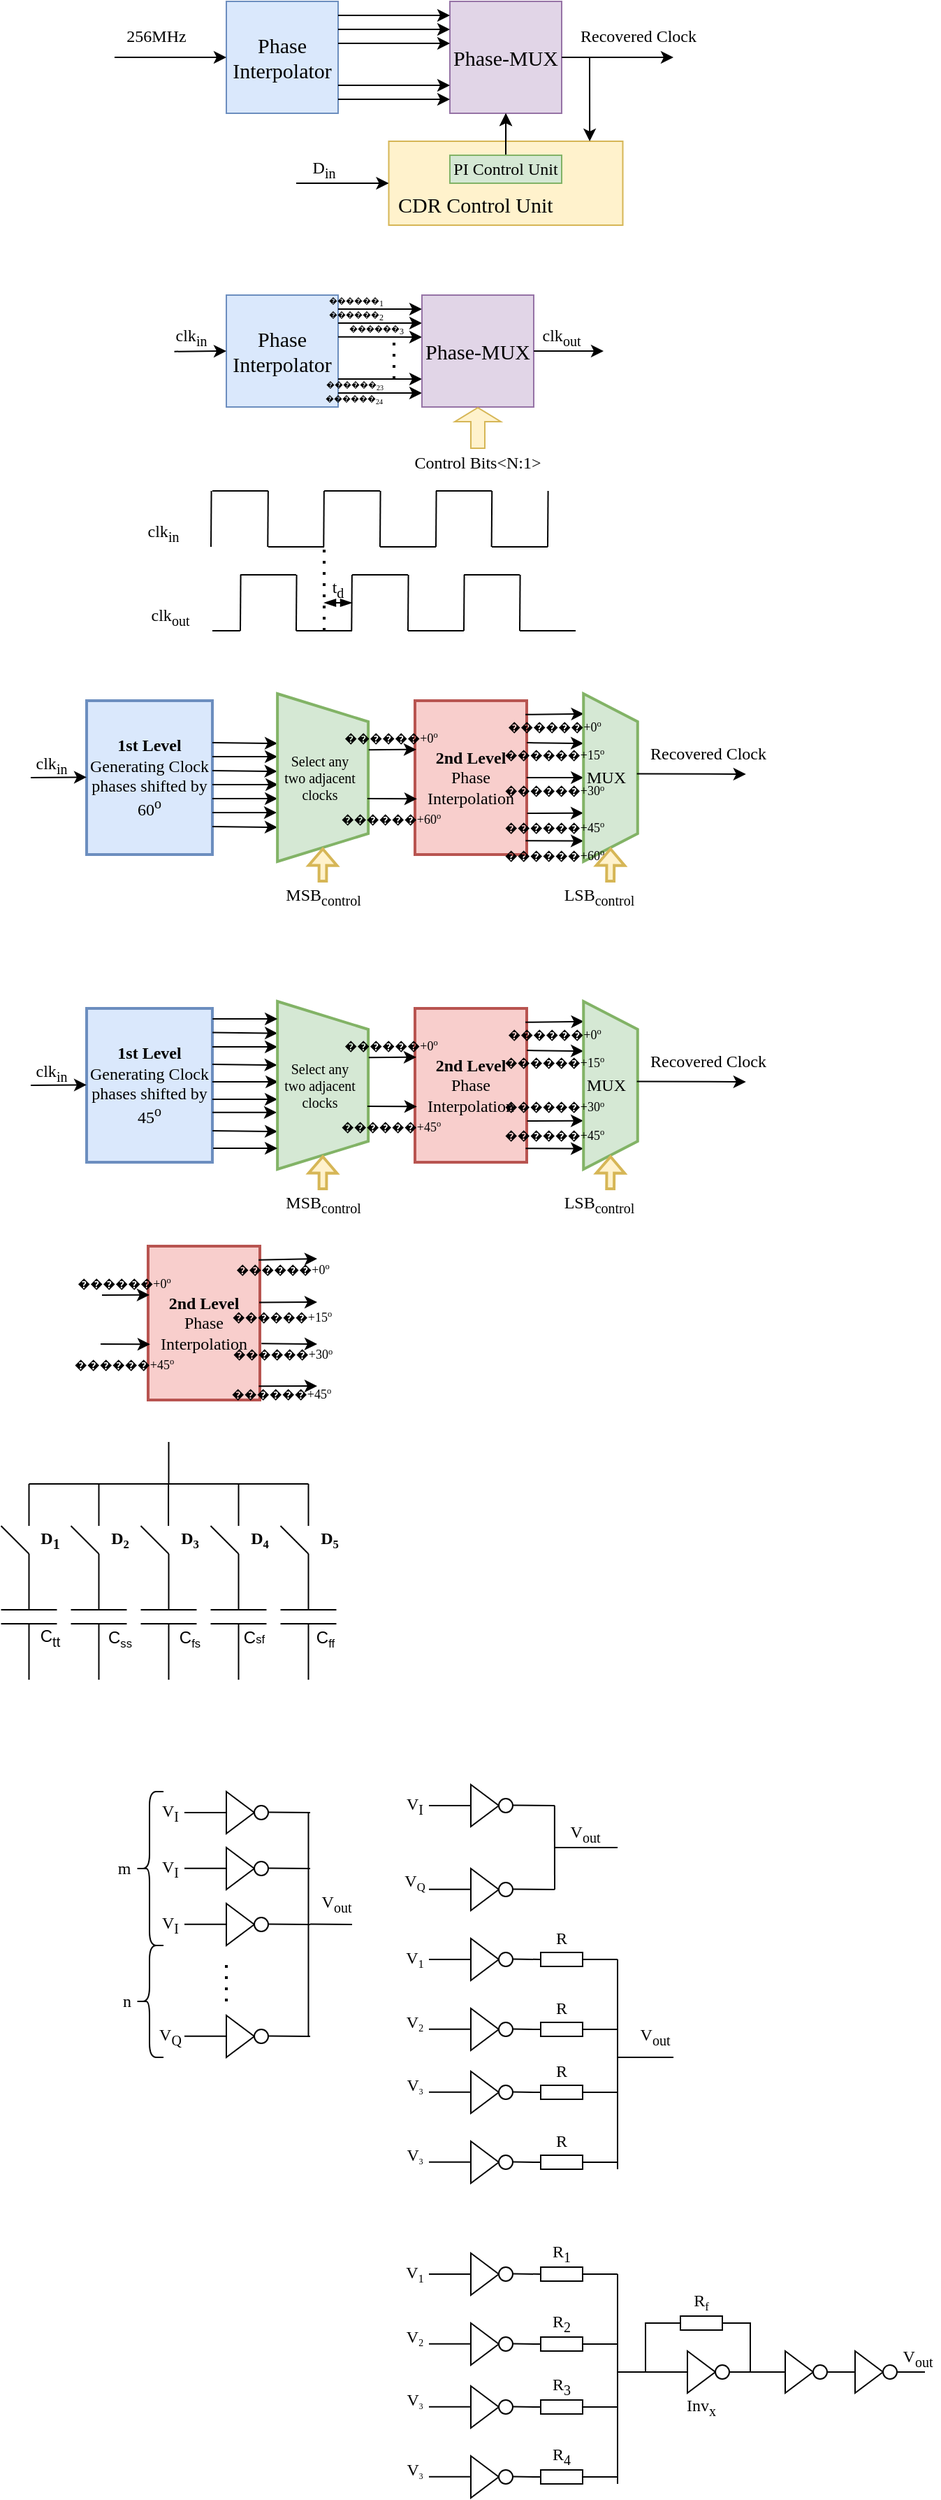 <mxfile version="24.8.9">
  <diagram name="Page-1" id="OXbIw9xu9yALrL1MYpkd">
    <mxGraphModel dx="722" dy="398" grid="1" gridSize="10" guides="1" tooltips="1" connect="1" arrows="1" fold="1" page="1" pageScale="1" pageWidth="850" pageHeight="1100" math="0" shadow="0">
      <root>
        <mxCell id="0" />
        <mxCell id="1" parent="0" />
        <mxCell id="QYSgvQDud7Rm18ePPlws-1" value="&lt;font style=&quot;font-size: 15px;&quot;&gt;Phase Interpolator&lt;/font&gt;" style="whiteSpace=wrap;html=1;aspect=fixed;fontFamily=palatino;fillColor=#dae8fc;strokeColor=#6c8ebf;" parent="1" vertex="1">
          <mxGeometry x="280" y="120" width="80" height="80" as="geometry" />
        </mxCell>
        <mxCell id="QYSgvQDud7Rm18ePPlws-2" value="" style="endArrow=classic;html=1;rounded=0;entryX=0;entryY=0.5;entryDx=0;entryDy=0;" parent="1" target="QYSgvQDud7Rm18ePPlws-1" edge="1">
          <mxGeometry width="50" height="50" relative="1" as="geometry">
            <mxPoint x="200" y="160" as="sourcePoint" />
            <mxPoint x="240" y="135" as="targetPoint" />
          </mxGeometry>
        </mxCell>
        <mxCell id="QYSgvQDud7Rm18ePPlws-5" value="&lt;font face=&quot;palatino&quot;&gt;256MHz&lt;/font&gt;" style="text;strokeColor=none;align=center;fillColor=none;html=1;verticalAlign=middle;whiteSpace=wrap;rounded=0;" parent="1" vertex="1">
          <mxGeometry x="200" y="130" width="60" height="30" as="geometry" />
        </mxCell>
        <mxCell id="QYSgvQDud7Rm18ePPlws-6" value="Phase-MUX" style="whiteSpace=wrap;html=1;aspect=fixed;fontFamily=palatino;fontSize=15;fillColor=#e1d5e7;strokeColor=#9673a6;" parent="1" vertex="1">
          <mxGeometry x="440" y="120" width="80" height="80" as="geometry" />
        </mxCell>
        <mxCell id="QYSgvQDud7Rm18ePPlws-7" value="" style="endArrow=classic;html=1;rounded=0;entryX=0;entryY=0.5;entryDx=0;entryDy=0;" parent="1" edge="1">
          <mxGeometry width="50" height="50" relative="1" as="geometry">
            <mxPoint x="360" y="130" as="sourcePoint" />
            <mxPoint x="440" y="130" as="targetPoint" />
          </mxGeometry>
        </mxCell>
        <mxCell id="QYSgvQDud7Rm18ePPlws-8" value="" style="endArrow=classic;html=1;rounded=0;entryX=0;entryY=0.5;entryDx=0;entryDy=0;" parent="1" edge="1">
          <mxGeometry width="50" height="50" relative="1" as="geometry">
            <mxPoint x="360" y="140" as="sourcePoint" />
            <mxPoint x="440" y="140" as="targetPoint" />
          </mxGeometry>
        </mxCell>
        <mxCell id="QYSgvQDud7Rm18ePPlws-9" value="" style="endArrow=classic;html=1;rounded=0;entryX=0;entryY=0.5;entryDx=0;entryDy=0;" parent="1" edge="1">
          <mxGeometry width="50" height="50" relative="1" as="geometry">
            <mxPoint x="360" y="150" as="sourcePoint" />
            <mxPoint x="440" y="150" as="targetPoint" />
          </mxGeometry>
        </mxCell>
        <mxCell id="QYSgvQDud7Rm18ePPlws-10" value="" style="endArrow=classic;html=1;rounded=0;entryX=0;entryY=0.5;entryDx=0;entryDy=0;" parent="1" edge="1">
          <mxGeometry width="50" height="50" relative="1" as="geometry">
            <mxPoint x="360" y="180" as="sourcePoint" />
            <mxPoint x="440" y="180" as="targetPoint" />
          </mxGeometry>
        </mxCell>
        <mxCell id="QYSgvQDud7Rm18ePPlws-11" value="" style="endArrow=classic;html=1;rounded=0;entryX=0;entryY=0.5;entryDx=0;entryDy=0;" parent="1" edge="1">
          <mxGeometry width="50" height="50" relative="1" as="geometry">
            <mxPoint x="360" y="190" as="sourcePoint" />
            <mxPoint x="440" y="190" as="targetPoint" />
          </mxGeometry>
        </mxCell>
        <mxCell id="QYSgvQDud7Rm18ePPlws-17" value="" style="edgeStyle=orthogonalEdgeStyle;rounded=0;orthogonalLoop=1;jettySize=auto;html=1;" parent="1" source="QYSgvQDud7Rm18ePPlws-16" target="QYSgvQDud7Rm18ePPlws-6" edge="1">
          <mxGeometry relative="1" as="geometry" />
        </mxCell>
        <mxCell id="QYSgvQDud7Rm18ePPlws-16" value="CDR Control Unit" style="rounded=0;whiteSpace=wrap;html=1;fontFamily=palatino;fontSize=15;align=left;spacingTop=30;spacingLeft=5;fillColor=#fff2cc;strokeColor=#d6b656;" parent="1" vertex="1">
          <mxGeometry x="396.25" y="220" width="167.5" height="60" as="geometry" />
        </mxCell>
        <mxCell id="QYSgvQDud7Rm18ePPlws-19" value="" style="edgeStyle=orthogonalEdgeStyle;rounded=0;orthogonalLoop=1;jettySize=auto;html=1;" parent="1" source="QYSgvQDud7Rm18ePPlws-18" target="QYSgvQDud7Rm18ePPlws-6" edge="1">
          <mxGeometry relative="1" as="geometry" />
        </mxCell>
        <mxCell id="QYSgvQDud7Rm18ePPlws-18" value="PI Control Unit" style="rounded=0;whiteSpace=wrap;html=1;fontFamily=palatino;fillColor=#d5e8d4;strokeColor=#82b366;" parent="1" vertex="1">
          <mxGeometry x="440" y="230" width="80" height="20" as="geometry" />
        </mxCell>
        <mxCell id="QYSgvQDud7Rm18ePPlws-20" value="" style="endArrow=classic;html=1;rounded=0;" parent="1" edge="1">
          <mxGeometry width="50" height="50" relative="1" as="geometry">
            <mxPoint x="520" y="160" as="sourcePoint" />
            <mxPoint x="600" y="160" as="targetPoint" />
          </mxGeometry>
        </mxCell>
        <mxCell id="QYSgvQDud7Rm18ePPlws-21" value="" style="endArrow=classic;html=1;rounded=0;entryX=0.978;entryY=0;entryDx=0;entryDy=0;entryPerimeter=0;" parent="1" edge="1">
          <mxGeometry width="50" height="50" relative="1" as="geometry">
            <mxPoint x="540" y="160" as="sourcePoint" />
            <mxPoint x="540.065" y="220" as="targetPoint" />
            <Array as="points">
              <mxPoint x="540" y="170" />
            </Array>
          </mxGeometry>
        </mxCell>
        <mxCell id="QYSgvQDud7Rm18ePPlws-22" value="" style="endArrow=classic;html=1;rounded=0;entryX=0;entryY=0.5;entryDx=0;entryDy=0;" parent="1" target="QYSgvQDud7Rm18ePPlws-16" edge="1">
          <mxGeometry width="50" height="50" relative="1" as="geometry">
            <mxPoint x="330" y="250" as="sourcePoint" />
            <mxPoint x="380" y="215" as="targetPoint" />
          </mxGeometry>
        </mxCell>
        <mxCell id="QYSgvQDud7Rm18ePPlws-23" value="&lt;font face=&quot;palatino&quot;&gt;D&lt;sub&gt;in&lt;/sub&gt;&lt;/font&gt;" style="text;strokeColor=none;align=center;fillColor=none;html=1;verticalAlign=middle;whiteSpace=wrap;rounded=0;" parent="1" vertex="1">
          <mxGeometry x="320" y="225" width="60" height="30" as="geometry" />
        </mxCell>
        <mxCell id="QYSgvQDud7Rm18ePPlws-24" value="&lt;font face=&quot;palatino&quot;&gt;Recovered Clock&lt;/font&gt;" style="text;strokeColor=none;align=center;fillColor=none;html=1;verticalAlign=middle;whiteSpace=wrap;rounded=0;" parent="1" vertex="1">
          <mxGeometry x="530" y="130" width="90" height="30" as="geometry" />
        </mxCell>
        <mxCell id="QYSgvQDud7Rm18ePPlws-46" value="&lt;font style=&quot;font-size: 15px;&quot;&gt;Phase Interpolator&lt;/font&gt;" style="whiteSpace=wrap;html=1;aspect=fixed;fontFamily=palatino;fillColor=#dae8fc;strokeColor=#6c8ebf;" parent="1" vertex="1">
          <mxGeometry x="280" y="330" width="80" height="80" as="geometry" />
        </mxCell>
        <mxCell id="QYSgvQDud7Rm18ePPlws-47" value="" style="endArrow=classic;html=1;rounded=0;entryX=0;entryY=0.5;entryDx=0;entryDy=0;exitX=0.092;exitY=1.017;exitDx=0;exitDy=0;exitPerimeter=0;" parent="1" source="QYSgvQDud7Rm18ePPlws-48" target="QYSgvQDud7Rm18ePPlws-46" edge="1">
          <mxGeometry width="50" height="50" relative="1" as="geometry">
            <mxPoint x="220" y="370" as="sourcePoint" />
            <mxPoint x="240" y="345" as="targetPoint" />
          </mxGeometry>
        </mxCell>
        <mxCell id="QYSgvQDud7Rm18ePPlws-48" value="&lt;font face=&quot;palatino&quot;&gt;clk&lt;sub&gt;in&lt;/sub&gt;&lt;/font&gt;" style="text;strokeColor=none;align=center;fillColor=none;html=1;verticalAlign=middle;whiteSpace=wrap;rounded=0;" parent="1" vertex="1">
          <mxGeometry x="240" y="350" width="30" height="20" as="geometry" />
        </mxCell>
        <mxCell id="QYSgvQDud7Rm18ePPlws-49" value="" style="endArrow=classic;html=1;rounded=0;" parent="1" edge="1">
          <mxGeometry width="50" height="50" relative="1" as="geometry">
            <mxPoint x="360" y="340" as="sourcePoint" />
            <mxPoint x="420" y="340" as="targetPoint" />
          </mxGeometry>
        </mxCell>
        <mxCell id="QYSgvQDud7Rm18ePPlws-50" value="" style="endArrow=classic;html=1;rounded=0;" parent="1" edge="1">
          <mxGeometry width="50" height="50" relative="1" as="geometry">
            <mxPoint x="360" y="350" as="sourcePoint" />
            <mxPoint x="420" y="350" as="targetPoint" />
          </mxGeometry>
        </mxCell>
        <mxCell id="QYSgvQDud7Rm18ePPlws-51" value="" style="endArrow=classic;html=1;rounded=0;" parent="1" edge="1">
          <mxGeometry width="50" height="50" relative="1" as="geometry">
            <mxPoint x="360" y="359.84" as="sourcePoint" />
            <mxPoint x="420" y="360" as="targetPoint" />
          </mxGeometry>
        </mxCell>
        <mxCell id="QYSgvQDud7Rm18ePPlws-52" value="" style="endArrow=classic;html=1;rounded=0;" parent="1" edge="1">
          <mxGeometry width="50" height="50" relative="1" as="geometry">
            <mxPoint x="360" y="390" as="sourcePoint" />
            <mxPoint x="420" y="390" as="targetPoint" />
          </mxGeometry>
        </mxCell>
        <mxCell id="QYSgvQDud7Rm18ePPlws-53" value="" style="endArrow=classic;html=1;rounded=0;" parent="1" edge="1">
          <mxGeometry width="50" height="50" relative="1" as="geometry">
            <mxPoint x="360" y="400" as="sourcePoint" />
            <mxPoint x="420" y="400" as="targetPoint" />
          </mxGeometry>
        </mxCell>
        <mxCell id="QYSgvQDud7Rm18ePPlws-54" value="" style="endArrow=none;dashed=1;html=1;dashPattern=1 3;strokeWidth=2;rounded=0;" parent="1" edge="1">
          <mxGeometry width="50" height="50" relative="1" as="geometry">
            <mxPoint x="400" y="390" as="sourcePoint" />
            <mxPoint x="400" y="360" as="targetPoint" />
          </mxGeometry>
        </mxCell>
        <mxCell id="QYSgvQDud7Rm18ePPlws-55" value="&lt;p style=&quot;margin-top: 7.68pt; margin-bottom: 0pt; margin-left: 0in; text-align: left; direction: ltr; unicode-bidi: embed; word-break: normal; font-size: 6px;&quot;&gt;&lt;span style=&quot;font-size: 6px; font-family: &amp;quot;Palatino Linotype&amp;quot;;&quot;&gt;������&lt;sub style=&quot;font-size: 6px;&quot;&gt;1&lt;/sub&gt;&lt;/span&gt;&lt;/p&gt;" style="text;strokeColor=none;align=center;fillColor=none;html=1;verticalAlign=middle;whiteSpace=wrap;rounded=0;fontSize=6;" parent="1" vertex="1">
          <mxGeometry x="366.25" y="330" width="13.75" as="geometry" />
        </mxCell>
        <mxCell id="QYSgvQDud7Rm18ePPlws-56" value="&lt;p style=&quot;margin-top: 7.68pt; margin-bottom: 0pt; margin-left: 0in; text-align: left; direction: ltr; unicode-bidi: embed; word-break: normal; font-size: 6px;&quot;&gt;&lt;span style=&quot;font-family: &amp;quot;Palatino Linotype&amp;quot;; font-size: 6px;&quot;&gt;������&lt;sub style=&quot;font-size: 6px;&quot;&gt;2&lt;/sub&gt;&lt;/span&gt;&lt;/p&gt;" style="text;strokeColor=none;align=center;fillColor=none;html=1;verticalAlign=middle;whiteSpace=wrap;rounded=0;fontSize=6;" parent="1" vertex="1">
          <mxGeometry x="363.13" y="340" width="20" as="geometry" />
        </mxCell>
        <mxCell id="QYSgvQDud7Rm18ePPlws-57" value="&lt;p style=&quot;margin-top: 7.68pt; margin-bottom: 0pt; margin-left: 0in; text-align: left; direction: ltr; unicode-bidi: embed; word-break: normal; font-size: 6px;&quot;&gt;&lt;span style=&quot;font-size: 6px;&quot;&gt;������&lt;font style=&quot;font-size: 6px;&quot; face=&quot;Palatino Linotype&quot;&gt;&lt;sub style=&quot;font-size: 6px;&quot;&gt;3&lt;/sub&gt;&lt;/font&gt;&lt;/span&gt;&lt;/p&gt;" style="text;whiteSpace=wrap;html=1;fontSize=6;verticalAlign=middle;" parent="1" vertex="1">
          <mxGeometry x="366.25" y="350" width="0.63" as="geometry" />
        </mxCell>
        <mxCell id="QYSgvQDud7Rm18ePPlws-58" value="&lt;p style=&quot;margin-top: 7.68pt; margin-bottom: 0pt; margin-left: 0in; text-indent: 0in; text-align: left; direction: ltr; unicode-bidi: embed; word-break: normal; font-size: 6px;&quot;&gt;&lt;span style=&quot;font-family: &amp;quot;Palatino Linotype&amp;quot;;&quot;&gt;������&lt;sub&gt;24&lt;/sub&gt;&lt;/span&gt;&lt;/p&gt;" style="text;strokeColor=none;align=center;fillColor=none;html=1;verticalAlign=middle;whiteSpace=wrap;rounded=0;" parent="1" vertex="1">
          <mxGeometry x="363.13" y="400" width="16.87" as="geometry" />
        </mxCell>
        <mxCell id="QYSgvQDud7Rm18ePPlws-59" value="&lt;p style=&quot;margin-top: 7.68pt; margin-bottom: 0pt; margin-left: 0in; text-indent: 0in; text-align: left; direction: ltr; unicode-bidi: embed; word-break: normal; font-size: 6px;&quot;&gt;&lt;span style=&quot;font-family: &amp;quot;Palatino Linotype&amp;quot;;&quot;&gt;������&lt;sub&gt;23&lt;/sub&gt;&lt;/span&gt;&lt;/p&gt;" style="text;strokeColor=none;align=center;fillColor=none;html=1;verticalAlign=middle;whiteSpace=wrap;rounded=0;" parent="1" vertex="1">
          <mxGeometry x="368.75" y="390" width="5.63" as="geometry" />
        </mxCell>
        <mxCell id="QYSgvQDud7Rm18ePPlws-60" value="Phase-MUX" style="whiteSpace=wrap;html=1;aspect=fixed;fontFamily=palatino;fontSize=15;fillColor=#e1d5e7;strokeColor=#9673a6;" parent="1" vertex="1">
          <mxGeometry x="420" y="330" width="80" height="80" as="geometry" />
        </mxCell>
        <mxCell id="QYSgvQDud7Rm18ePPlws-61" value="" style="shape=flexArrow;endArrow=classic;html=1;rounded=0;entryX=0.5;entryY=1;entryDx=0;entryDy=0;endWidth=21.875;endSize=3.0;fillColor=#fff2cc;strokeColor=#d6b656;" parent="1" source="QYSgvQDud7Rm18ePPlws-62" target="QYSgvQDud7Rm18ePPlws-60" edge="1">
          <mxGeometry width="50" height="50" relative="1" as="geometry">
            <mxPoint x="480" y="440" as="sourcePoint" />
            <mxPoint x="520" y="420" as="targetPoint" />
          </mxGeometry>
        </mxCell>
        <mxCell id="QYSgvQDud7Rm18ePPlws-62" value="&lt;font face=&quot;palatino&quot;&gt;Control Bits&amp;lt;N:1&amp;gt;&lt;/font&gt;" style="text;strokeColor=none;align=center;fillColor=none;html=1;verticalAlign=middle;whiteSpace=wrap;rounded=0;" parent="1" vertex="1">
          <mxGeometry x="405" y="440" width="110" height="20" as="geometry" />
        </mxCell>
        <mxCell id="QYSgvQDud7Rm18ePPlws-63" value="" style="endArrow=classic;html=1;rounded=0;" parent="1" edge="1">
          <mxGeometry width="50" height="50" relative="1" as="geometry">
            <mxPoint x="500" y="370" as="sourcePoint" />
            <mxPoint x="550" y="370" as="targetPoint" />
          </mxGeometry>
        </mxCell>
        <mxCell id="QYSgvQDud7Rm18ePPlws-66" value="&lt;font face=&quot;palatino&quot;&gt;clk&lt;sub&gt;out&lt;/sub&gt;&lt;/font&gt;" style="text;strokeColor=none;align=center;fillColor=none;html=1;verticalAlign=middle;whiteSpace=wrap;rounded=0;" parent="1" vertex="1">
          <mxGeometry x="500" y="350" width="40" height="20" as="geometry" />
        </mxCell>
        <mxCell id="QYSgvQDud7Rm18ePPlws-72" value="" style="endArrow=none;html=1;rounded=0;" parent="1" edge="1">
          <mxGeometry width="50" height="50" relative="1" as="geometry">
            <mxPoint x="269" y="510" as="sourcePoint" />
            <mxPoint x="269.29" y="470" as="targetPoint" />
          </mxGeometry>
        </mxCell>
        <mxCell id="QYSgvQDud7Rm18ePPlws-73" value="" style="endArrow=none;html=1;rounded=0;" parent="1" edge="1">
          <mxGeometry width="50" height="50" relative="1" as="geometry">
            <mxPoint x="309.64" y="510" as="sourcePoint" />
            <mxPoint x="309.93" y="470" as="targetPoint" />
          </mxGeometry>
        </mxCell>
        <mxCell id="QYSgvQDud7Rm18ePPlws-74" value="" style="endArrow=none;html=1;rounded=0;" parent="1" edge="1">
          <mxGeometry width="50" height="50" relative="1" as="geometry">
            <mxPoint x="349.64" y="510" as="sourcePoint" />
            <mxPoint x="349.93" y="470" as="targetPoint" />
          </mxGeometry>
        </mxCell>
        <mxCell id="QYSgvQDud7Rm18ePPlws-75" value="" style="endArrow=none;html=1;rounded=0;" parent="1" edge="1">
          <mxGeometry width="50" height="50" relative="1" as="geometry">
            <mxPoint x="390" y="510" as="sourcePoint" />
            <mxPoint x="390.29" y="470" as="targetPoint" />
          </mxGeometry>
        </mxCell>
        <mxCell id="QYSgvQDud7Rm18ePPlws-76" value="" style="endArrow=none;html=1;rounded=0;" parent="1" edge="1">
          <mxGeometry width="50" height="50" relative="1" as="geometry">
            <mxPoint x="430" y="510" as="sourcePoint" />
            <mxPoint x="430.29" y="470" as="targetPoint" />
          </mxGeometry>
        </mxCell>
        <mxCell id="QYSgvQDud7Rm18ePPlws-77" value="" style="endArrow=none;html=1;rounded=0;" parent="1" edge="1">
          <mxGeometry width="50" height="50" relative="1" as="geometry">
            <mxPoint x="469.82" y="510" as="sourcePoint" />
            <mxPoint x="470.11" y="470" as="targetPoint" />
          </mxGeometry>
        </mxCell>
        <mxCell id="QYSgvQDud7Rm18ePPlws-78" value="" style="endArrow=none;html=1;rounded=0;" parent="1" edge="1">
          <mxGeometry width="50" height="50" relative="1" as="geometry">
            <mxPoint x="510" y="510" as="sourcePoint" />
            <mxPoint x="510.29" y="470" as="targetPoint" />
          </mxGeometry>
        </mxCell>
        <mxCell id="QYSgvQDud7Rm18ePPlws-79" value="" style="endArrow=none;html=1;rounded=0;" parent="1" edge="1">
          <mxGeometry width="50" height="50" relative="1" as="geometry">
            <mxPoint x="290" y="570" as="sourcePoint" />
            <mxPoint x="290.29" y="530" as="targetPoint" />
          </mxGeometry>
        </mxCell>
        <mxCell id="QYSgvQDud7Rm18ePPlws-80" value="" style="endArrow=none;html=1;rounded=0;" parent="1" edge="1">
          <mxGeometry width="50" height="50" relative="1" as="geometry">
            <mxPoint x="330" y="570" as="sourcePoint" />
            <mxPoint x="330.29" y="530" as="targetPoint" />
          </mxGeometry>
        </mxCell>
        <mxCell id="QYSgvQDud7Rm18ePPlws-81" value="" style="endArrow=none;html=1;rounded=0;" parent="1" edge="1">
          <mxGeometry width="50" height="50" relative="1" as="geometry">
            <mxPoint x="369.64" y="570" as="sourcePoint" />
            <mxPoint x="369.93" y="530" as="targetPoint" />
          </mxGeometry>
        </mxCell>
        <mxCell id="QYSgvQDud7Rm18ePPlws-82" value="" style="endArrow=none;html=1;rounded=0;" parent="1" edge="1">
          <mxGeometry width="50" height="50" relative="1" as="geometry">
            <mxPoint x="410" y="570" as="sourcePoint" />
            <mxPoint x="410.29" y="530" as="targetPoint" />
          </mxGeometry>
        </mxCell>
        <mxCell id="QYSgvQDud7Rm18ePPlws-83" value="" style="endArrow=none;html=1;rounded=0;" parent="1" edge="1">
          <mxGeometry width="50" height="50" relative="1" as="geometry">
            <mxPoint x="450" y="570" as="sourcePoint" />
            <mxPoint x="450.29" y="530" as="targetPoint" />
          </mxGeometry>
        </mxCell>
        <mxCell id="QYSgvQDud7Rm18ePPlws-84" value="" style="endArrow=none;html=1;rounded=0;" parent="1" edge="1">
          <mxGeometry width="50" height="50" relative="1" as="geometry">
            <mxPoint x="490" y="570" as="sourcePoint" />
            <mxPoint x="490.29" y="530" as="targetPoint" />
          </mxGeometry>
        </mxCell>
        <mxCell id="QYSgvQDud7Rm18ePPlws-85" value="" style="endArrow=none;html=1;rounded=0;" parent="1" edge="1">
          <mxGeometry width="50" height="50" relative="1" as="geometry">
            <mxPoint x="310" y="510" as="sourcePoint" />
            <mxPoint x="350" y="510" as="targetPoint" />
          </mxGeometry>
        </mxCell>
        <mxCell id="QYSgvQDud7Rm18ePPlws-86" value="" style="endArrow=none;html=1;rounded=0;" parent="1" edge="1">
          <mxGeometry width="50" height="50" relative="1" as="geometry">
            <mxPoint x="270" y="470" as="sourcePoint" />
            <mxPoint x="310" y="470" as="targetPoint" />
          </mxGeometry>
        </mxCell>
        <mxCell id="QYSgvQDud7Rm18ePPlws-87" value="" style="endArrow=none;html=1;rounded=0;" parent="1" edge="1">
          <mxGeometry width="50" height="50" relative="1" as="geometry">
            <mxPoint x="290" y="530" as="sourcePoint" />
            <mxPoint x="330" y="530" as="targetPoint" />
          </mxGeometry>
        </mxCell>
        <mxCell id="QYSgvQDud7Rm18ePPlws-88" value="" style="endArrow=none;html=1;rounded=0;" parent="1" edge="1">
          <mxGeometry width="50" height="50" relative="1" as="geometry">
            <mxPoint x="350" y="470" as="sourcePoint" />
            <mxPoint x="390" y="470" as="targetPoint" />
          </mxGeometry>
        </mxCell>
        <mxCell id="QYSgvQDud7Rm18ePPlws-89" value="" style="endArrow=none;html=1;rounded=0;" parent="1" edge="1">
          <mxGeometry width="50" height="50" relative="1" as="geometry">
            <mxPoint x="390" y="510" as="sourcePoint" />
            <mxPoint x="430" y="510" as="targetPoint" />
          </mxGeometry>
        </mxCell>
        <mxCell id="QYSgvQDud7Rm18ePPlws-90" value="" style="endArrow=none;html=1;rounded=0;" parent="1" edge="1">
          <mxGeometry width="50" height="50" relative="1" as="geometry">
            <mxPoint x="430" y="470" as="sourcePoint" />
            <mxPoint x="470" y="470" as="targetPoint" />
          </mxGeometry>
        </mxCell>
        <mxCell id="QYSgvQDud7Rm18ePPlws-91" value="" style="endArrow=none;html=1;rounded=0;" parent="1" edge="1">
          <mxGeometry width="50" height="50" relative="1" as="geometry">
            <mxPoint x="330" y="570" as="sourcePoint" />
            <mxPoint x="370" y="570" as="targetPoint" />
          </mxGeometry>
        </mxCell>
        <mxCell id="QYSgvQDud7Rm18ePPlws-92" value="" style="endArrow=none;html=1;rounded=0;" parent="1" edge="1">
          <mxGeometry width="50" height="50" relative="1" as="geometry">
            <mxPoint x="470" y="510" as="sourcePoint" />
            <mxPoint x="510" y="510" as="targetPoint" />
          </mxGeometry>
        </mxCell>
        <mxCell id="QYSgvQDud7Rm18ePPlws-93" value="" style="endArrow=none;html=1;rounded=0;" parent="1" edge="1">
          <mxGeometry width="50" height="50" relative="1" as="geometry">
            <mxPoint x="370" y="530" as="sourcePoint" />
            <mxPoint x="410" y="530" as="targetPoint" />
          </mxGeometry>
        </mxCell>
        <mxCell id="QYSgvQDud7Rm18ePPlws-94" value="" style="endArrow=none;html=1;rounded=0;" parent="1" edge="1">
          <mxGeometry width="50" height="50" relative="1" as="geometry">
            <mxPoint x="410" y="570" as="sourcePoint" />
            <mxPoint x="450" y="570" as="targetPoint" />
          </mxGeometry>
        </mxCell>
        <mxCell id="QYSgvQDud7Rm18ePPlws-95" value="" style="endArrow=none;html=1;rounded=0;" parent="1" edge="1">
          <mxGeometry width="50" height="50" relative="1" as="geometry">
            <mxPoint x="450" y="530" as="sourcePoint" />
            <mxPoint x="490" y="530" as="targetPoint" />
          </mxGeometry>
        </mxCell>
        <mxCell id="QYSgvQDud7Rm18ePPlws-96" value="" style="endArrow=none;html=1;rounded=0;" parent="1" edge="1">
          <mxGeometry width="50" height="50" relative="1" as="geometry">
            <mxPoint x="490" y="570" as="sourcePoint" />
            <mxPoint x="530" y="570" as="targetPoint" />
          </mxGeometry>
        </mxCell>
        <mxCell id="QYSgvQDud7Rm18ePPlws-97" value="" style="endArrow=none;dashed=1;html=1;dashPattern=1 3;strokeWidth=2;rounded=0;" parent="1" edge="1">
          <mxGeometry width="50" height="50" relative="1" as="geometry">
            <mxPoint x="350" y="570" as="sourcePoint" />
            <mxPoint x="350" y="510" as="targetPoint" />
          </mxGeometry>
        </mxCell>
        <mxCell id="QYSgvQDud7Rm18ePPlws-98" value="" style="endArrow=none;html=1;rounded=0;" parent="1" edge="1">
          <mxGeometry width="50" height="50" relative="1" as="geometry">
            <mxPoint x="270" y="570" as="sourcePoint" />
            <mxPoint x="290" y="570" as="targetPoint" />
          </mxGeometry>
        </mxCell>
        <mxCell id="QYSgvQDud7Rm18ePPlws-99" value="&lt;font face=&quot;palatino&quot;&gt;clk&lt;sub&gt;in&lt;/sub&gt;&lt;/font&gt;" style="text;strokeColor=none;align=center;fillColor=none;html=1;verticalAlign=middle;whiteSpace=wrap;rounded=0;" parent="1" vertex="1">
          <mxGeometry x="220" y="490" width="30" height="20" as="geometry" />
        </mxCell>
        <mxCell id="QYSgvQDud7Rm18ePPlws-100" value="&lt;font face=&quot;palatino&quot;&gt;clk&lt;sub&gt;out&lt;/sub&gt;&lt;/font&gt;" style="text;strokeColor=none;align=center;fillColor=none;html=1;verticalAlign=middle;whiteSpace=wrap;rounded=0;" parent="1" vertex="1">
          <mxGeometry x="220" y="550" width="40" height="20" as="geometry" />
        </mxCell>
        <mxCell id="QYSgvQDud7Rm18ePPlws-101" value="" style="endArrow=blockThin;startArrow=blockThin;html=1;rounded=0;strokeWidth=1;jumpSize=5;curved=1;startFill=1;endFill=1;" parent="1" edge="1">
          <mxGeometry width="50" height="50" relative="1" as="geometry">
            <mxPoint x="350" y="550" as="sourcePoint" />
            <mxPoint x="370" y="550" as="targetPoint" />
          </mxGeometry>
        </mxCell>
        <mxCell id="QYSgvQDud7Rm18ePPlws-103" value="t&lt;font&gt;&lt;sub&gt;d&lt;/sub&gt;&lt;/font&gt;" style="text;strokeColor=none;align=center;fillColor=none;html=1;verticalAlign=middle;whiteSpace=wrap;rounded=0;fontFamily=palatino;" parent="1" vertex="1">
          <mxGeometry x="350" y="530" width="20" height="20" as="geometry" />
        </mxCell>
        <mxCell id="QWjKBm3lf70nuH9CTsI9-19" value="&lt;div&gt;&lt;b&gt;1st Level&lt;/b&gt;&lt;/div&gt;Generating Clock phases shifted by 60&lt;span&gt;&lt;sup&gt;o&lt;/sup&gt;&lt;/span&gt;" style="rounded=0;whiteSpace=wrap;html=1;fontSize=12;fontFamily=palatino;fillColor=#dae8fc;strokeColor=#6c8ebf;strokeWidth=2;" vertex="1" parent="1">
          <mxGeometry x="180" y="620" width="90" height="110" as="geometry" />
        </mxCell>
        <mxCell id="QWjKBm3lf70nuH9CTsI9-20" value="" style="endArrow=classic;html=1;rounded=0;entryX=0;entryY=0.5;entryDx=0;entryDy=0;fontFamily=palatino;" edge="1" parent="1">
          <mxGeometry width="50" height="50" relative="1" as="geometry">
            <mxPoint x="140" y="675" as="sourcePoint" />
            <mxPoint x="180" y="674.73" as="targetPoint" />
          </mxGeometry>
        </mxCell>
        <mxCell id="QWjKBm3lf70nuH9CTsI9-22" value="&lt;b&gt;2nd Level&lt;/b&gt;&lt;div&gt;Phase Interpolation&lt;/div&gt;" style="rounded=0;whiteSpace=wrap;html=1;fontFamily=palatino;fillColor=#f8cecc;strokeColor=#b85450;strokeWidth=2;" vertex="1" parent="1">
          <mxGeometry x="415" y="620.01" width="80" height="110" as="geometry" />
        </mxCell>
        <mxCell id="QWjKBm3lf70nuH9CTsI9-23" value="" style="endArrow=classic;html=1;rounded=0;fontFamily=palatino;entryX=0.296;entryY=1.001;entryDx=0;entryDy=0;entryPerimeter=0;" edge="1" parent="1" target="QWjKBm3lf70nuH9CTsI9-31">
          <mxGeometry width="50" height="50" relative="1" as="geometry">
            <mxPoint x="270" y="650" as="sourcePoint" />
            <mxPoint x="320" y="650" as="targetPoint" />
          </mxGeometry>
        </mxCell>
        <mxCell id="QWjKBm3lf70nuH9CTsI9-24" value="" style="endArrow=classic;html=1;rounded=0;fontFamily=palatino;entryX=0;entryY=0;entryDx=0;entryDy=0;" edge="1" parent="1" target="QWjKBm3lf70nuH9CTsI9-35">
          <mxGeometry width="50" height="50" relative="1" as="geometry">
            <mxPoint x="270" y="660" as="sourcePoint" />
            <mxPoint x="320" y="660" as="targetPoint" />
          </mxGeometry>
        </mxCell>
        <mxCell id="QWjKBm3lf70nuH9CTsI9-25" value="" style="endArrow=classic;html=1;rounded=0;fontFamily=palatino;entryX=-0.004;entryY=0.351;entryDx=0;entryDy=0;entryPerimeter=0;" edge="1" parent="1" target="QWjKBm3lf70nuH9CTsI9-35">
          <mxGeometry width="50" height="50" relative="1" as="geometry">
            <mxPoint x="270" y="670" as="sourcePoint" />
            <mxPoint x="320" y="670" as="targetPoint" />
          </mxGeometry>
        </mxCell>
        <mxCell id="QWjKBm3lf70nuH9CTsI9-26" value="" style="endArrow=classic;html=1;rounded=0;fontFamily=palatino;entryX=0.009;entryY=0.665;entryDx=0;entryDy=0;entryPerimeter=0;" edge="1" parent="1" target="QWjKBm3lf70nuH9CTsI9-35">
          <mxGeometry width="50" height="50" relative="1" as="geometry">
            <mxPoint x="270" y="680" as="sourcePoint" />
            <mxPoint x="320" y="680" as="targetPoint" />
          </mxGeometry>
        </mxCell>
        <mxCell id="QWjKBm3lf70nuH9CTsI9-27" value="" style="endArrow=classic;html=1;rounded=0;fontFamily=palatino;" edge="1" parent="1">
          <mxGeometry width="50" height="50" relative="1" as="geometry">
            <mxPoint x="270" y="700" as="sourcePoint" />
            <mxPoint x="316" y="700" as="targetPoint" />
          </mxGeometry>
        </mxCell>
        <mxCell id="QWjKBm3lf70nuH9CTsI9-28" value="" style="endArrow=classic;html=1;rounded=0;fontFamily=palatino;entryX=0.796;entryY=1.001;entryDx=0;entryDy=0;entryPerimeter=0;" edge="1" parent="1" target="QWjKBm3lf70nuH9CTsI9-31">
          <mxGeometry width="50" height="50" relative="1" as="geometry">
            <mxPoint x="270" y="710" as="sourcePoint" />
            <mxPoint x="320" y="710" as="targetPoint" />
          </mxGeometry>
        </mxCell>
        <mxCell id="QWjKBm3lf70nuH9CTsI9-29" value="" style="endArrow=classic;html=1;rounded=0;fontFamily=palatino;entryX=0;entryY=1;entryDx=0;entryDy=0;" edge="1" parent="1" target="QWjKBm3lf70nuH9CTsI9-35">
          <mxGeometry width="50" height="50" relative="1" as="geometry">
            <mxPoint x="270" y="690" as="sourcePoint" />
            <mxPoint x="320" y="690" as="targetPoint" />
          </mxGeometry>
        </mxCell>
        <mxCell id="QWjKBm3lf70nuH9CTsI9-31" value="" style="shape=trapezoid;perimeter=trapezoidPerimeter;whiteSpace=wrap;html=1;fixedSize=1;rotation=90;fontFamily=palatino;fillColor=#d5e8d4;strokeColor=#82b366;strokeWidth=2;" vertex="1" parent="1">
          <mxGeometry x="289.07" y="642.5" width="120" height="65" as="geometry" />
        </mxCell>
        <mxCell id="QWjKBm3lf70nuH9CTsI9-32" value="" style="endArrow=classic;html=1;rounded=0;entryX=0.012;entryY=0.317;entryDx=0;entryDy=0;entryPerimeter=0;exitX=0.334;exitY=-0.005;exitDx=0;exitDy=0;exitPerimeter=0;fontFamily=palatino;" edge="1" parent="1" source="QWjKBm3lf70nuH9CTsI9-31" target="QWjKBm3lf70nuH9CTsI9-22">
          <mxGeometry width="50" height="50" relative="1" as="geometry">
            <mxPoint x="390" y="655" as="sourcePoint" />
            <mxPoint x="360" y="660" as="targetPoint" />
          </mxGeometry>
        </mxCell>
        <mxCell id="QWjKBm3lf70nuH9CTsI9-34" value="" style="endArrow=classic;html=1;rounded=0;entryX=0.018;entryY=0.638;entryDx=0;entryDy=0;entryPerimeter=0;exitX=0.334;exitY=-0.005;exitDx=0;exitDy=0;exitPerimeter=0;fontFamily=palatino;" edge="1" parent="1" target="QWjKBm3lf70nuH9CTsI9-22">
          <mxGeometry width="50" height="50" relative="1" as="geometry">
            <mxPoint x="381" y="690" as="sourcePoint" />
            <mxPoint x="405" y="690" as="targetPoint" />
          </mxGeometry>
        </mxCell>
        <mxCell id="QWjKBm3lf70nuH9CTsI9-35" value="Select any two adjacent clocks" style="text;strokeColor=none;align=center;fillColor=none;html=1;verticalAlign=middle;whiteSpace=wrap;rounded=0;fontSize=10;fontFamily=palatino;" vertex="1" parent="1">
          <mxGeometry x="316.57" y="660" width="60" height="30" as="geometry" />
        </mxCell>
        <mxCell id="QWjKBm3lf70nuH9CTsI9-36" value="" style="shape=flexArrow;endArrow=classic;html=1;rounded=0;width=4.375;endSize=3.263;entryX=1;entryY=0.5;entryDx=0;entryDy=0;endWidth=12.905;fontFamily=palatino;fillColor=#fff2cc;strokeColor=#d6b656;strokeWidth=2;" edge="1" parent="1" target="QWjKBm3lf70nuH9CTsI9-31">
          <mxGeometry width="50" height="50" relative="1" as="geometry">
            <mxPoint x="349" y="750" as="sourcePoint" />
            <mxPoint x="374.07" y="760" as="targetPoint" />
          </mxGeometry>
        </mxCell>
        <mxCell id="QWjKBm3lf70nuH9CTsI9-37" value="" style="endArrow=classic;html=1;rounded=0;entryX=0.12;entryY=0.995;entryDx=0;entryDy=0;entryPerimeter=0;fontFamily=palatino;exitX=0.988;exitY=0.09;exitDx=0;exitDy=0;exitPerimeter=0;" edge="1" parent="1" source="QWjKBm3lf70nuH9CTsI9-22" target="QWjKBm3lf70nuH9CTsI9-42">
          <mxGeometry width="50" height="50" relative="1" as="geometry">
            <mxPoint x="500" y="629" as="sourcePoint" />
            <mxPoint x="520" y="630" as="targetPoint" />
          </mxGeometry>
        </mxCell>
        <mxCell id="QWjKBm3lf70nuH9CTsI9-38" value="" style="endArrow=classic;html=1;rounded=0;entryX=0.296;entryY=1.002;entryDx=0;entryDy=0;entryPerimeter=0;fontFamily=palatino;exitX=1.002;exitY=0.273;exitDx=0;exitDy=0;exitPerimeter=0;" edge="1" parent="1" source="QWjKBm3lf70nuH9CTsI9-22" target="QWjKBm3lf70nuH9CTsI9-42">
          <mxGeometry width="50" height="50" relative="1" as="geometry">
            <mxPoint x="500" y="650" as="sourcePoint" />
            <mxPoint x="520" y="650" as="targetPoint" />
          </mxGeometry>
        </mxCell>
        <mxCell id="QWjKBm3lf70nuH9CTsI9-39" value="" style="endArrow=classic;html=1;rounded=0;entryX=0.5;entryY=1;entryDx=0;entryDy=0;fontFamily=palatino;exitX=1;exitY=0.5;exitDx=0;exitDy=0;" edge="1" parent="1" source="QWjKBm3lf70nuH9CTsI9-22" target="QWjKBm3lf70nuH9CTsI9-42">
          <mxGeometry width="50" height="50" relative="1" as="geometry">
            <mxPoint x="510" y="670" as="sourcePoint" />
            <mxPoint x="520" y="674.82" as="targetPoint" />
          </mxGeometry>
        </mxCell>
        <mxCell id="QWjKBm3lf70nuH9CTsI9-40" value="" style="endArrow=classic;html=1;rounded=0;entryX=0.711;entryY=1.002;entryDx=0;entryDy=0;entryPerimeter=0;fontFamily=palatino;exitX=1.004;exitY=0.732;exitDx=0;exitDy=0;exitPerimeter=0;" edge="1" parent="1" source="QWjKBm3lf70nuH9CTsI9-22" target="QWjKBm3lf70nuH9CTsI9-42">
          <mxGeometry width="50" height="50" relative="1" as="geometry">
            <mxPoint x="500" y="700" as="sourcePoint" />
            <mxPoint x="520" y="700" as="targetPoint" />
          </mxGeometry>
        </mxCell>
        <mxCell id="QWjKBm3lf70nuH9CTsI9-41" value="" style="endArrow=classic;html=1;rounded=0;entryX=0.877;entryY=1.002;entryDx=0;entryDy=0;entryPerimeter=0;fontFamily=palatino;exitX=0.99;exitY=0.91;exitDx=0;exitDy=0;exitPerimeter=0;" edge="1" parent="1" source="QWjKBm3lf70nuH9CTsI9-22" target="QWjKBm3lf70nuH9CTsI9-42">
          <mxGeometry width="50" height="50" relative="1" as="geometry">
            <mxPoint x="500" y="720" as="sourcePoint" />
            <mxPoint x="520" y="720" as="targetPoint" />
          </mxGeometry>
        </mxCell>
        <mxCell id="QWjKBm3lf70nuH9CTsI9-42" value="" style="shape=trapezoid;perimeter=trapezoidPerimeter;whiteSpace=wrap;html=1;fixedSize=1;rotation=90;fontFamily=palatino;fillColor=#d5e8d4;strokeColor=#82b366;strokeWidth=2;" vertex="1" parent="1">
          <mxGeometry x="495" y="655.63" width="120" height="38.75" as="geometry" />
        </mxCell>
        <mxCell id="QWjKBm3lf70nuH9CTsI9-43" value="" style="shape=flexArrow;endArrow=classic;html=1;rounded=0;width=4.375;endSize=3.263;entryX=1;entryY=0.5;entryDx=0;entryDy=0;endWidth=12.905;fontFamily=palatino;strokeWidth=2;fillColor=#fff2cc;strokeColor=#d6b656;exitX=0.659;exitY=0;exitDx=0;exitDy=0;exitPerimeter=0;" edge="1" parent="1" source="QWjKBm3lf70nuH9CTsI9-45" target="QWjKBm3lf70nuH9CTsI9-42">
          <mxGeometry width="50" height="50" relative="1" as="geometry">
            <mxPoint x="542" y="750" as="sourcePoint" />
            <mxPoint x="543.75" y="730" as="targetPoint" />
          </mxGeometry>
        </mxCell>
        <mxCell id="QWjKBm3lf70nuH9CTsI9-44" value="MSB&lt;sub&gt;control&lt;/sub&gt;" style="text;strokeColor=none;align=center;fillColor=none;html=1;verticalAlign=middle;whiteSpace=wrap;rounded=0;fontFamily=palatino;" vertex="1" parent="1">
          <mxGeometry x="328.61" y="750" width="40.93" height="20" as="geometry" />
        </mxCell>
        <mxCell id="QWjKBm3lf70nuH9CTsI9-45" value="LSB&lt;sub&gt;control&lt;/sub&gt;" style="text;strokeColor=none;align=center;fillColor=none;html=1;verticalAlign=middle;whiteSpace=wrap;rounded=0;fontFamily=palatino;" vertex="1" parent="1">
          <mxGeometry x="521.88" y="750" width="50" height="20" as="geometry" />
        </mxCell>
        <mxCell id="QWjKBm3lf70nuH9CTsI9-46" value="MUX" style="text;strokeColor=none;align=center;fillColor=none;html=1;verticalAlign=middle;whiteSpace=wrap;rounded=0;fontFamily=palatino;" vertex="1" parent="1">
          <mxGeometry x="531.88" y="665" width="40" height="20" as="geometry" />
        </mxCell>
        <mxCell id="QWjKBm3lf70nuH9CTsI9-47" value="" style="endArrow=classic;html=1;rounded=0;exitX=1.049;exitY=0.362;exitDx=0;exitDy=0;exitPerimeter=0;" edge="1" parent="1" source="QWjKBm3lf70nuH9CTsI9-46">
          <mxGeometry width="50" height="50" relative="1" as="geometry">
            <mxPoint x="571.88" y="672.5" as="sourcePoint" />
            <mxPoint x="651.88" y="672.5" as="targetPoint" />
          </mxGeometry>
        </mxCell>
        <mxCell id="QWjKBm3lf70nuH9CTsI9-48" value="&lt;font face=&quot;palatino&quot;&gt;Recovered Clock&lt;/font&gt;" style="text;strokeColor=none;align=center;fillColor=none;html=1;verticalAlign=middle;whiteSpace=wrap;rounded=0;" vertex="1" parent="1">
          <mxGeometry x="580" y="642.5" width="90" height="30" as="geometry" />
        </mxCell>
        <mxCell id="QWjKBm3lf70nuH9CTsI9-52" value="&lt;font face=&quot;palatino&quot;&gt;clk&lt;sub&gt;in&lt;/sub&gt;&lt;/font&gt;" style="text;strokeColor=none;align=center;fillColor=none;html=1;verticalAlign=middle;whiteSpace=wrap;rounded=0;" vertex="1" parent="1">
          <mxGeometry x="140" y="655.63" width="30" height="20" as="geometry" />
        </mxCell>
        <mxCell id="QWjKBm3lf70nuH9CTsI9-53" value="&lt;p style=&quot;language:en-IN;margin-top:0pt;margin-bottom:0pt;margin-left:0in;&lt;br/&gt;text-align:left;direction:ltr;unicode-bidi:embed;mso-line-break-override:none;&lt;br/&gt;word-break:normal;punctuation-wrap:hanging&quot;&gt;&lt;span style=&quot;font-family: &amp;quot;Cambria Math&amp;quot;;&quot;&gt;&lt;font&gt;������+60&lt;span style=&quot;font-size: 7.5px;&quot;&gt;&lt;sup&gt;o&lt;/sup&gt;&lt;/span&gt;&lt;/font&gt;&lt;/span&gt;&lt;/p&gt;" style="text;strokeColor=none;align=center;fillColor=none;html=1;verticalAlign=middle;whiteSpace=wrap;rounded=0;fontSize=9;" vertex="1" parent="1">
          <mxGeometry x="383.13" y="694.38" width="30" height="20" as="geometry" />
        </mxCell>
        <mxCell id="QWjKBm3lf70nuH9CTsI9-54" value="&lt;p style=&quot;language:en-IN;margin-top:0pt;margin-bottom:0pt;margin-left:0in;&lt;br/&gt;text-align:left;direction:ltr;unicode-bidi:embed;mso-line-break-override:none;&lt;br/&gt;word-break:normal;punctuation-wrap:hanging&quot;&gt;&lt;span style=&quot;font-family: &amp;quot;Cambria Math&amp;quot;;&quot;&gt;&lt;font&gt;������+60&lt;span style=&quot;font-size: 7.5px;&quot;&gt;&lt;sup&gt;o&lt;/sup&gt;&lt;/span&gt;&lt;/font&gt;&lt;/span&gt;&lt;/p&gt;" style="text;strokeColor=none;align=center;fillColor=none;html=1;verticalAlign=middle;whiteSpace=wrap;rounded=0;fontSize=9;" vertex="1" parent="1">
          <mxGeometry x="500" y="720" width="30" height="20" as="geometry" />
        </mxCell>
        <mxCell id="QWjKBm3lf70nuH9CTsI9-55" value="&lt;p style=&quot;language:en-IN;margin-top:0pt;margin-bottom:0pt;margin-left:0in;&lt;br/&gt;text-align:left;direction:ltr;unicode-bidi:embed;mso-line-break-override:none;&lt;br/&gt;word-break:normal;punctuation-wrap:hanging&quot;&gt;&lt;span style=&quot;font-family: &amp;quot;Cambria Math&amp;quot;;&quot;&gt;&lt;font&gt;������+45&lt;span style=&quot;font-size: 7.5px;&quot;&gt;&lt;sup&gt;o&lt;/sup&gt;&lt;/span&gt;&lt;/font&gt;&lt;/span&gt;&lt;/p&gt;" style="text;strokeColor=none;align=center;fillColor=none;html=1;verticalAlign=middle;whiteSpace=wrap;rounded=0;fontSize=9;" vertex="1" parent="1">
          <mxGeometry x="500" y="700" width="30" height="20" as="geometry" />
        </mxCell>
        <mxCell id="QWjKBm3lf70nuH9CTsI9-56" value="&lt;p style=&quot;language:en-IN;margin-top:0pt;margin-bottom:0pt;margin-left:0in;&lt;br/&gt;text-align:left;direction:ltr;unicode-bidi:embed;mso-line-break-override:none;&lt;br/&gt;word-break:normal;punctuation-wrap:hanging&quot;&gt;&lt;span style=&quot;font-family: &amp;quot;Cambria Math&amp;quot;;&quot;&gt;&lt;font&gt;������+3&lt;/font&gt;&lt;/span&gt;&lt;span style=&quot;font-family: &amp;quot;Cambria Math&amp;quot;; background-color: initial;&quot;&gt;0&lt;/span&gt;&lt;span style=&quot;font-family: &amp;quot;Cambria Math&amp;quot;; background-color: initial; font-size: 7.5px;&quot;&gt;&lt;sup&gt;o&lt;/sup&gt;&lt;/span&gt;&lt;/p&gt;" style="text;strokeColor=none;align=center;fillColor=none;html=1;verticalAlign=middle;whiteSpace=wrap;rounded=0;fontSize=9;" vertex="1" parent="1">
          <mxGeometry x="500" y="674.38" width="30" height="20" as="geometry" />
        </mxCell>
        <mxCell id="QWjKBm3lf70nuH9CTsI9-57" value="&lt;p style=&quot;language:en-IN;margin-top:0pt;margin-bottom:0pt;margin-left:0in;&lt;br/&gt;text-align:left;direction:ltr;unicode-bidi:embed;mso-line-break-override:none;&lt;br/&gt;word-break:normal;punctuation-wrap:hanging&quot;&gt;&lt;span style=&quot;font-family: &amp;quot;Cambria Math&amp;quot;;&quot;&gt;&lt;font&gt;������+15&lt;span style=&quot;font-size: 7.5px;&quot;&gt;&lt;sup&gt;o&lt;/sup&gt;&lt;/span&gt;&lt;/font&gt;&lt;/span&gt;&lt;/p&gt;" style="text;strokeColor=none;align=center;fillColor=none;html=1;verticalAlign=middle;whiteSpace=wrap;rounded=0;fontSize=9;" vertex="1" parent="1">
          <mxGeometry x="500" y="647.5" width="30" height="20" as="geometry" />
        </mxCell>
        <mxCell id="QWjKBm3lf70nuH9CTsI9-58" value="&lt;p style=&quot;language:en-IN;margin-top:0pt;margin-bottom:0pt;margin-left:0in;&lt;br/&gt;text-align:left;direction:ltr;unicode-bidi:embed;mso-line-break-override:none;&lt;br/&gt;word-break:normal;punctuation-wrap:hanging&quot;&gt;&lt;span style=&quot;font-family: &amp;quot;Cambria Math&amp;quot;;&quot;&gt;&lt;font&gt;������+0&lt;span style=&quot;font-size: 7.5px;&quot;&gt;&lt;sup&gt;o&lt;/sup&gt;&lt;/span&gt;&lt;/font&gt;&lt;/span&gt;&lt;/p&gt;" style="text;strokeColor=none;align=center;fillColor=none;html=1;verticalAlign=middle;whiteSpace=wrap;rounded=0;fontSize=9;" vertex="1" parent="1">
          <mxGeometry x="500" y="627.5" width="30" height="20" as="geometry" />
        </mxCell>
        <mxCell id="QWjKBm3lf70nuH9CTsI9-59" value="&lt;p style=&quot;language:en-IN;margin-top:0pt;margin-bottom:0pt;margin-left:0in;&lt;br/&gt;text-align:left;direction:ltr;unicode-bidi:embed;mso-line-break-override:none;&lt;br/&gt;word-break:normal;punctuation-wrap:hanging&quot;&gt;&lt;span style=&quot;font-family: &amp;quot;Cambria Math&amp;quot;;&quot;&gt;&lt;font&gt;������+0&lt;span style=&quot;font-size: 7.5px;&quot;&gt;&lt;sup&gt;o&lt;/sup&gt;&lt;/span&gt;&lt;/font&gt;&lt;/span&gt;&lt;/p&gt;" style="text;strokeColor=none;align=center;fillColor=none;html=1;verticalAlign=middle;whiteSpace=wrap;rounded=0;fontSize=9;" vertex="1" parent="1">
          <mxGeometry x="383.13" y="635.63" width="30" height="20" as="geometry" />
        </mxCell>
        <mxCell id="QWjKBm3lf70nuH9CTsI9-60" value="&lt;div&gt;&lt;b&gt;1st Level&lt;/b&gt;&lt;/div&gt;Generating Clock phases shifted by 45&lt;span&gt;&lt;sup&gt;o&lt;/sup&gt;&lt;/span&gt;" style="rounded=0;whiteSpace=wrap;html=1;fontSize=12;fontFamily=palatino;fillColor=#dae8fc;strokeColor=#6c8ebf;strokeWidth=2;" vertex="1" parent="1">
          <mxGeometry x="180" y="840" width="90" height="110" as="geometry" />
        </mxCell>
        <mxCell id="QWjKBm3lf70nuH9CTsI9-61" value="" style="endArrow=classic;html=1;rounded=0;entryX=0;entryY=0.5;entryDx=0;entryDy=0;fontFamily=palatino;" edge="1" parent="1">
          <mxGeometry width="50" height="50" relative="1" as="geometry">
            <mxPoint x="140" y="895" as="sourcePoint" />
            <mxPoint x="180" y="894.73" as="targetPoint" />
          </mxGeometry>
        </mxCell>
        <mxCell id="QWjKBm3lf70nuH9CTsI9-62" value="&lt;b&gt;2nd Level&lt;/b&gt;&lt;div&gt;Phase Interpolation&lt;/div&gt;" style="rounded=0;whiteSpace=wrap;html=1;fontFamily=palatino;fillColor=#f8cecc;strokeColor=#b85450;strokeWidth=2;" vertex="1" parent="1">
          <mxGeometry x="415" y="840.01" width="80" height="110" as="geometry" />
        </mxCell>
        <mxCell id="QWjKBm3lf70nuH9CTsI9-63" value="" style="endArrow=classic;html=1;rounded=0;fontFamily=palatino;entryX=0.296;entryY=1.001;entryDx=0;entryDy=0;entryPerimeter=0;" edge="1" parent="1">
          <mxGeometry width="50" height="50" relative="1" as="geometry">
            <mxPoint x="270.07" y="857.24" as="sourcePoint" />
            <mxPoint x="316.575" y="857.76" as="targetPoint" />
          </mxGeometry>
        </mxCell>
        <mxCell id="QWjKBm3lf70nuH9CTsI9-64" value="" style="endArrow=classic;html=1;rounded=0;fontFamily=palatino;entryX=0;entryY=0;entryDx=0;entryDy=0;" edge="1" parent="1">
          <mxGeometry width="50" height="50" relative="1" as="geometry">
            <mxPoint x="270" y="867.5" as="sourcePoint" />
            <mxPoint x="316.57" y="867.5" as="targetPoint" />
          </mxGeometry>
        </mxCell>
        <mxCell id="QWjKBm3lf70nuH9CTsI9-65" value="" style="endArrow=classic;html=1;rounded=0;fontFamily=palatino;entryX=-0.004;entryY=0.351;entryDx=0;entryDy=0;entryPerimeter=0;" edge="1" parent="1">
          <mxGeometry width="50" height="50" relative="1" as="geometry">
            <mxPoint x="270" y="880" as="sourcePoint" />
            <mxPoint x="316.33" y="880.53" as="targetPoint" />
          </mxGeometry>
        </mxCell>
        <mxCell id="QWjKBm3lf70nuH9CTsI9-66" value="" style="endArrow=classic;html=1;rounded=0;fontFamily=palatino;entryX=0.009;entryY=0.665;entryDx=0;entryDy=0;entryPerimeter=0;" edge="1" parent="1">
          <mxGeometry width="50" height="50" relative="1" as="geometry">
            <mxPoint x="270" y="892.55" as="sourcePoint" />
            <mxPoint x="317.11" y="892.5" as="targetPoint" />
          </mxGeometry>
        </mxCell>
        <mxCell id="QWjKBm3lf70nuH9CTsI9-67" value="" style="endArrow=classic;html=1;rounded=0;fontFamily=palatino;" edge="1" parent="1">
          <mxGeometry width="50" height="50" relative="1" as="geometry">
            <mxPoint x="270" y="914.38" as="sourcePoint" />
            <mxPoint x="316" y="914.38" as="targetPoint" />
          </mxGeometry>
        </mxCell>
        <mxCell id="QWjKBm3lf70nuH9CTsI9-68" value="" style="endArrow=classic;html=1;rounded=0;fontFamily=palatino;entryX=0.796;entryY=1.001;entryDx=0;entryDy=0;entryPerimeter=0;" edge="1" parent="1">
          <mxGeometry width="50" height="50" relative="1" as="geometry">
            <mxPoint x="270.06" y="927.5" as="sourcePoint" />
            <mxPoint x="316.565" y="928.02" as="targetPoint" />
          </mxGeometry>
        </mxCell>
        <mxCell id="QWjKBm3lf70nuH9CTsI9-69" value="" style="endArrow=classic;html=1;rounded=0;fontFamily=palatino;entryX=0;entryY=1;entryDx=0;entryDy=0;" edge="1" parent="1">
          <mxGeometry width="50" height="50" relative="1" as="geometry">
            <mxPoint x="270" y="905" as="sourcePoint" />
            <mxPoint x="316.57" y="905" as="targetPoint" />
          </mxGeometry>
        </mxCell>
        <mxCell id="QWjKBm3lf70nuH9CTsI9-70" value="" style="shape=trapezoid;perimeter=trapezoidPerimeter;whiteSpace=wrap;html=1;fixedSize=1;rotation=90;fontFamily=palatino;fillColor=#d5e8d4;strokeColor=#82b366;strokeWidth=2;" vertex="1" parent="1">
          <mxGeometry x="289.07" y="862.5" width="120" height="65" as="geometry" />
        </mxCell>
        <mxCell id="QWjKBm3lf70nuH9CTsI9-71" value="" style="endArrow=classic;html=1;rounded=0;entryX=0.012;entryY=0.317;entryDx=0;entryDy=0;entryPerimeter=0;exitX=0.334;exitY=-0.005;exitDx=0;exitDy=0;exitPerimeter=0;fontFamily=palatino;" edge="1" parent="1" source="QWjKBm3lf70nuH9CTsI9-70" target="QWjKBm3lf70nuH9CTsI9-62">
          <mxGeometry width="50" height="50" relative="1" as="geometry">
            <mxPoint x="390" y="875" as="sourcePoint" />
            <mxPoint x="360" y="880" as="targetPoint" />
          </mxGeometry>
        </mxCell>
        <mxCell id="QWjKBm3lf70nuH9CTsI9-72" value="" style="endArrow=classic;html=1;rounded=0;entryX=0.018;entryY=0.638;entryDx=0;entryDy=0;entryPerimeter=0;exitX=0.334;exitY=-0.005;exitDx=0;exitDy=0;exitPerimeter=0;fontFamily=palatino;" edge="1" parent="1" target="QWjKBm3lf70nuH9CTsI9-62">
          <mxGeometry width="50" height="50" relative="1" as="geometry">
            <mxPoint x="381" y="910" as="sourcePoint" />
            <mxPoint x="405" y="910" as="targetPoint" />
          </mxGeometry>
        </mxCell>
        <mxCell id="QWjKBm3lf70nuH9CTsI9-73" value="Select any two adjacent clocks" style="text;strokeColor=none;align=center;fillColor=none;html=1;verticalAlign=middle;whiteSpace=wrap;rounded=0;fontSize=10;fontFamily=palatino;" vertex="1" parent="1">
          <mxGeometry x="316.57" y="880" width="60" height="30" as="geometry" />
        </mxCell>
        <mxCell id="QWjKBm3lf70nuH9CTsI9-74" value="" style="shape=flexArrow;endArrow=classic;html=1;rounded=0;width=4.375;endSize=3.263;entryX=1;entryY=0.5;entryDx=0;entryDy=0;endWidth=12.905;fontFamily=palatino;fillColor=#fff2cc;strokeColor=#d6b656;strokeWidth=2;" edge="1" parent="1" target="QWjKBm3lf70nuH9CTsI9-70">
          <mxGeometry width="50" height="50" relative="1" as="geometry">
            <mxPoint x="349" y="970" as="sourcePoint" />
            <mxPoint x="374.07" y="980" as="targetPoint" />
          </mxGeometry>
        </mxCell>
        <mxCell id="QWjKBm3lf70nuH9CTsI9-75" value="" style="endArrow=classic;html=1;rounded=0;entryX=0.12;entryY=0.995;entryDx=0;entryDy=0;entryPerimeter=0;fontFamily=palatino;exitX=0.988;exitY=0.09;exitDx=0;exitDy=0;exitPerimeter=0;" edge="1" parent="1" source="QWjKBm3lf70nuH9CTsI9-62" target="QWjKBm3lf70nuH9CTsI9-80">
          <mxGeometry width="50" height="50" relative="1" as="geometry">
            <mxPoint x="500" y="849" as="sourcePoint" />
            <mxPoint x="520" y="850" as="targetPoint" />
          </mxGeometry>
        </mxCell>
        <mxCell id="QWjKBm3lf70nuH9CTsI9-76" value="" style="endArrow=classic;html=1;rounded=0;entryX=0.296;entryY=1.002;entryDx=0;entryDy=0;entryPerimeter=0;fontFamily=palatino;exitX=1.002;exitY=0.273;exitDx=0;exitDy=0;exitPerimeter=0;" edge="1" parent="1" source="QWjKBm3lf70nuH9CTsI9-62" target="QWjKBm3lf70nuH9CTsI9-80">
          <mxGeometry width="50" height="50" relative="1" as="geometry">
            <mxPoint x="500" y="870" as="sourcePoint" />
            <mxPoint x="520" y="870" as="targetPoint" />
          </mxGeometry>
        </mxCell>
        <mxCell id="QWjKBm3lf70nuH9CTsI9-78" value="" style="endArrow=classic;html=1;rounded=0;entryX=0.711;entryY=1.002;entryDx=0;entryDy=0;entryPerimeter=0;fontFamily=palatino;exitX=1.004;exitY=0.732;exitDx=0;exitDy=0;exitPerimeter=0;" edge="1" parent="1" source="QWjKBm3lf70nuH9CTsI9-62" target="QWjKBm3lf70nuH9CTsI9-80">
          <mxGeometry width="50" height="50" relative="1" as="geometry">
            <mxPoint x="500" y="920" as="sourcePoint" />
            <mxPoint x="520" y="920" as="targetPoint" />
          </mxGeometry>
        </mxCell>
        <mxCell id="QWjKBm3lf70nuH9CTsI9-79" value="" style="endArrow=classic;html=1;rounded=0;entryX=0.877;entryY=1.002;entryDx=0;entryDy=0;entryPerimeter=0;fontFamily=palatino;exitX=0.99;exitY=0.91;exitDx=0;exitDy=0;exitPerimeter=0;" edge="1" parent="1" source="QWjKBm3lf70nuH9CTsI9-62" target="QWjKBm3lf70nuH9CTsI9-80">
          <mxGeometry width="50" height="50" relative="1" as="geometry">
            <mxPoint x="500" y="940" as="sourcePoint" />
            <mxPoint x="520" y="940" as="targetPoint" />
          </mxGeometry>
        </mxCell>
        <mxCell id="QWjKBm3lf70nuH9CTsI9-80" value="" style="shape=trapezoid;perimeter=trapezoidPerimeter;whiteSpace=wrap;html=1;fixedSize=1;rotation=90;fontFamily=palatino;fillColor=#d5e8d4;strokeColor=#82b366;strokeWidth=2;" vertex="1" parent="1">
          <mxGeometry x="495" y="875.63" width="120" height="38.75" as="geometry" />
        </mxCell>
        <mxCell id="QWjKBm3lf70nuH9CTsI9-81" value="" style="shape=flexArrow;endArrow=classic;html=1;rounded=0;width=4.375;endSize=3.263;entryX=1;entryY=0.5;entryDx=0;entryDy=0;endWidth=12.905;fontFamily=palatino;strokeWidth=2;fillColor=#fff2cc;strokeColor=#d6b656;exitX=0.659;exitY=0;exitDx=0;exitDy=0;exitPerimeter=0;" edge="1" parent="1" source="QWjKBm3lf70nuH9CTsI9-83" target="QWjKBm3lf70nuH9CTsI9-80">
          <mxGeometry width="50" height="50" relative="1" as="geometry">
            <mxPoint x="542" y="970" as="sourcePoint" />
            <mxPoint x="543.75" y="950" as="targetPoint" />
          </mxGeometry>
        </mxCell>
        <mxCell id="QWjKBm3lf70nuH9CTsI9-82" value="MSB&lt;sub&gt;control&lt;/sub&gt;" style="text;strokeColor=none;align=center;fillColor=none;html=1;verticalAlign=middle;whiteSpace=wrap;rounded=0;fontFamily=palatino;" vertex="1" parent="1">
          <mxGeometry x="328.61" y="970" width="40.93" height="20" as="geometry" />
        </mxCell>
        <mxCell id="QWjKBm3lf70nuH9CTsI9-83" value="LSB&lt;sub&gt;control&lt;/sub&gt;" style="text;strokeColor=none;align=center;fillColor=none;html=1;verticalAlign=middle;whiteSpace=wrap;rounded=0;fontFamily=palatino;" vertex="1" parent="1">
          <mxGeometry x="521.88" y="970" width="50" height="20" as="geometry" />
        </mxCell>
        <mxCell id="QWjKBm3lf70nuH9CTsI9-84" value="MUX" style="text;strokeColor=none;align=center;fillColor=none;html=1;verticalAlign=middle;whiteSpace=wrap;rounded=0;fontFamily=palatino;" vertex="1" parent="1">
          <mxGeometry x="531.88" y="885" width="40" height="20" as="geometry" />
        </mxCell>
        <mxCell id="QWjKBm3lf70nuH9CTsI9-85" value="" style="endArrow=classic;html=1;rounded=0;exitX=1.049;exitY=0.362;exitDx=0;exitDy=0;exitPerimeter=0;" edge="1" parent="1" source="QWjKBm3lf70nuH9CTsI9-84">
          <mxGeometry width="50" height="50" relative="1" as="geometry">
            <mxPoint x="571.88" y="892.5" as="sourcePoint" />
            <mxPoint x="651.88" y="892.5" as="targetPoint" />
          </mxGeometry>
        </mxCell>
        <mxCell id="QWjKBm3lf70nuH9CTsI9-86" value="&lt;font face=&quot;palatino&quot;&gt;Recovered Clock&lt;/font&gt;" style="text;strokeColor=none;align=center;fillColor=none;html=1;verticalAlign=middle;whiteSpace=wrap;rounded=0;" vertex="1" parent="1">
          <mxGeometry x="580" y="862.5" width="90" height="30" as="geometry" />
        </mxCell>
        <mxCell id="QWjKBm3lf70nuH9CTsI9-87" value="&lt;font face=&quot;palatino&quot;&gt;clk&lt;sub&gt;in&lt;/sub&gt;&lt;/font&gt;" style="text;strokeColor=none;align=center;fillColor=none;html=1;verticalAlign=middle;whiteSpace=wrap;rounded=0;" vertex="1" parent="1">
          <mxGeometry x="140" y="875.63" width="30" height="20" as="geometry" />
        </mxCell>
        <mxCell id="QWjKBm3lf70nuH9CTsI9-88" value="&lt;p style=&quot;language:en-IN;margin-top:0pt;margin-bottom:0pt;margin-left:0in;&lt;br/&gt;text-align:left;direction:ltr;unicode-bidi:embed;mso-line-break-override:none;&lt;br/&gt;word-break:normal;punctuation-wrap:hanging&quot;&gt;&lt;span style=&quot;font-family: &amp;quot;Cambria Math&amp;quot;;&quot;&gt;&lt;font&gt;������+45&lt;span style=&quot;font-size: 7.5px;&quot;&gt;&lt;sup&gt;o&lt;/sup&gt;&lt;/span&gt;&lt;/font&gt;&lt;/span&gt;&lt;/p&gt;" style="text;strokeColor=none;align=center;fillColor=none;html=1;verticalAlign=middle;whiteSpace=wrap;rounded=0;fontSize=9;" vertex="1" parent="1">
          <mxGeometry x="383.13" y="914.38" width="30" height="20" as="geometry" />
        </mxCell>
        <mxCell id="QWjKBm3lf70nuH9CTsI9-90" value="&lt;p style=&quot;language:en-IN;margin-top:0pt;margin-bottom:0pt;margin-left:0in;&lt;br/&gt;text-align:left;direction:ltr;unicode-bidi:embed;mso-line-break-override:none;&lt;br/&gt;word-break:normal;punctuation-wrap:hanging&quot;&gt;&lt;span style=&quot;font-family: &amp;quot;Cambria Math&amp;quot;;&quot;&gt;&lt;font&gt;������+45&lt;span style=&quot;font-size: 7.5px;&quot;&gt;&lt;sup&gt;o&lt;/sup&gt;&lt;/span&gt;&lt;/font&gt;&lt;/span&gt;&lt;/p&gt;" style="text;strokeColor=none;align=center;fillColor=none;html=1;verticalAlign=middle;whiteSpace=wrap;rounded=0;fontSize=9;" vertex="1" parent="1">
          <mxGeometry x="500" y="920" width="30" height="20" as="geometry" />
        </mxCell>
        <mxCell id="QWjKBm3lf70nuH9CTsI9-91" value="&lt;p style=&quot;language:en-IN;margin-top:0pt;margin-bottom:0pt;margin-left:0in;&lt;br/&gt;text-align:left;direction:ltr;unicode-bidi:embed;mso-line-break-override:none;&lt;br/&gt;word-break:normal;punctuation-wrap:hanging&quot;&gt;&lt;span style=&quot;font-family: &amp;quot;Cambria Math&amp;quot;;&quot;&gt;&lt;font&gt;������+3&lt;/font&gt;&lt;/span&gt;&lt;span style=&quot;font-family: &amp;quot;Cambria Math&amp;quot;; background-color: initial;&quot;&gt;0&lt;/span&gt;&lt;span style=&quot;font-family: &amp;quot;Cambria Math&amp;quot;; background-color: initial; font-size: 7.5px;&quot;&gt;&lt;sup&gt;o&lt;/sup&gt;&lt;/span&gt;&lt;/p&gt;" style="text;strokeColor=none;align=center;fillColor=none;html=1;verticalAlign=middle;whiteSpace=wrap;rounded=0;fontSize=9;" vertex="1" parent="1">
          <mxGeometry x="500" y="900" width="30" height="20" as="geometry" />
        </mxCell>
        <mxCell id="QWjKBm3lf70nuH9CTsI9-92" value="&lt;p style=&quot;language:en-IN;margin-top:0pt;margin-bottom:0pt;margin-left:0in;&lt;br/&gt;text-align:left;direction:ltr;unicode-bidi:embed;mso-line-break-override:none;&lt;br/&gt;word-break:normal;punctuation-wrap:hanging&quot;&gt;&lt;span style=&quot;font-family: &amp;quot;Cambria Math&amp;quot;;&quot;&gt;&lt;font&gt;������+15&lt;span style=&quot;font-size: 7.5px;&quot;&gt;&lt;sup&gt;o&lt;/sup&gt;&lt;/span&gt;&lt;/font&gt;&lt;/span&gt;&lt;/p&gt;" style="text;strokeColor=none;align=center;fillColor=none;html=1;verticalAlign=middle;whiteSpace=wrap;rounded=0;fontSize=9;" vertex="1" parent="1">
          <mxGeometry x="500" y="867.5" width="30" height="20" as="geometry" />
        </mxCell>
        <mxCell id="QWjKBm3lf70nuH9CTsI9-93" value="&lt;p style=&quot;language:en-IN;margin-top:0pt;margin-bottom:0pt;margin-left:0in;&lt;br/&gt;text-align:left;direction:ltr;unicode-bidi:embed;mso-line-break-override:none;&lt;br/&gt;word-break:normal;punctuation-wrap:hanging&quot;&gt;&lt;span style=&quot;font-family: &amp;quot;Cambria Math&amp;quot;;&quot;&gt;&lt;font&gt;������+0&lt;span style=&quot;font-size: 7.5px;&quot;&gt;&lt;sup&gt;o&lt;/sup&gt;&lt;/span&gt;&lt;/font&gt;&lt;/span&gt;&lt;/p&gt;" style="text;strokeColor=none;align=center;fillColor=none;html=1;verticalAlign=middle;whiteSpace=wrap;rounded=0;fontSize=9;" vertex="1" parent="1">
          <mxGeometry x="500" y="847.5" width="30" height="20" as="geometry" />
        </mxCell>
        <mxCell id="QWjKBm3lf70nuH9CTsI9-94" value="&lt;p style=&quot;language:en-IN;margin-top:0pt;margin-bottom:0pt;margin-left:0in;&lt;br/&gt;text-align:left;direction:ltr;unicode-bidi:embed;mso-line-break-override:none;&lt;br/&gt;word-break:normal;punctuation-wrap:hanging&quot;&gt;&lt;span style=&quot;font-family: &amp;quot;Cambria Math&amp;quot;;&quot;&gt;&lt;font&gt;������+0&lt;span style=&quot;font-size: 7.5px;&quot;&gt;&lt;sup&gt;o&lt;/sup&gt;&lt;/span&gt;&lt;/font&gt;&lt;/span&gt;&lt;/p&gt;" style="text;strokeColor=none;align=center;fillColor=none;html=1;verticalAlign=middle;whiteSpace=wrap;rounded=0;fontSize=9;" vertex="1" parent="1">
          <mxGeometry x="383.13" y="855.63" width="30" height="20" as="geometry" />
        </mxCell>
        <mxCell id="QWjKBm3lf70nuH9CTsI9-95" value="" style="endArrow=classic;html=1;rounded=0;fontFamily=palatino;entryX=0.221;entryY=1.009;entryDx=0;entryDy=0;entryPerimeter=0;" edge="1" parent="1">
          <mxGeometry width="50" height="50" relative="1" as="geometry">
            <mxPoint x="270.16" y="847.5" as="sourcePoint" />
            <mxPoint x="316.575" y="847.52" as="targetPoint" />
          </mxGeometry>
        </mxCell>
        <mxCell id="QWjKBm3lf70nuH9CTsI9-96" value="" style="endArrow=classic;html=1;rounded=0;fontFamily=palatino;" edge="1" parent="1">
          <mxGeometry width="50" height="50" relative="1" as="geometry">
            <mxPoint x="270.57" y="940" as="sourcePoint" />
            <mxPoint x="316.57" y="940" as="targetPoint" />
          </mxGeometry>
        </mxCell>
        <mxCell id="QWjKBm3lf70nuH9CTsI9-98" value="&lt;b&gt;2nd Level&lt;/b&gt;&lt;div&gt;Phase Interpolation&lt;/div&gt;" style="rounded=0;whiteSpace=wrap;html=1;fontFamily=palatino;fillColor=#f8cecc;strokeColor=#b85450;strokeWidth=2;" vertex="1" parent="1">
          <mxGeometry x="224" y="1010" width="80" height="110" as="geometry" />
        </mxCell>
        <mxCell id="QWjKBm3lf70nuH9CTsI9-99" value="" style="endArrow=classic;html=1;rounded=0;entryX=0.012;entryY=0.317;entryDx=0;entryDy=0;entryPerimeter=0;exitX=0.334;exitY=-0.005;exitDx=0;exitDy=0;exitPerimeter=0;fontFamily=palatino;" edge="1" parent="1" target="QWjKBm3lf70nuH9CTsI9-98">
          <mxGeometry width="50" height="50" relative="1" as="geometry">
            <mxPoint x="191" y="1044.99" as="sourcePoint" />
            <mxPoint x="169" y="1049.99" as="targetPoint" />
          </mxGeometry>
        </mxCell>
        <mxCell id="QWjKBm3lf70nuH9CTsI9-100" value="" style="endArrow=classic;html=1;rounded=0;entryX=0.018;entryY=0.638;entryDx=0;entryDy=0;entryPerimeter=0;exitX=0.334;exitY=-0.005;exitDx=0;exitDy=0;exitPerimeter=0;fontFamily=palatino;" edge="1" parent="1" target="QWjKBm3lf70nuH9CTsI9-98">
          <mxGeometry width="50" height="50" relative="1" as="geometry">
            <mxPoint x="190" y="1079.99" as="sourcePoint" />
            <mxPoint x="214" y="1079.99" as="targetPoint" />
          </mxGeometry>
        </mxCell>
        <mxCell id="QWjKBm3lf70nuH9CTsI9-101" value="" style="endArrow=classic;html=1;rounded=0;entryX=0.12;entryY=0.995;entryDx=0;entryDy=0;entryPerimeter=0;fontFamily=palatino;exitX=0.988;exitY=0.09;exitDx=0;exitDy=0;exitPerimeter=0;" edge="1" parent="1" source="QWjKBm3lf70nuH9CTsI9-98">
          <mxGeometry width="50" height="50" relative="1" as="geometry">
            <mxPoint x="309" y="1018.99" as="sourcePoint" />
            <mxPoint x="345" y="1018.99" as="targetPoint" />
          </mxGeometry>
        </mxCell>
        <mxCell id="QWjKBm3lf70nuH9CTsI9-102" value="" style="endArrow=classic;html=1;rounded=0;fontFamily=palatino;exitX=0.994;exitY=0.366;exitDx=0;exitDy=0;exitPerimeter=0;" edge="1" parent="1" source="QWjKBm3lf70nuH9CTsI9-98">
          <mxGeometry width="50" height="50" relative="1" as="geometry">
            <mxPoint x="309" y="1039.99" as="sourcePoint" />
            <mxPoint x="345" y="1050" as="targetPoint" />
          </mxGeometry>
        </mxCell>
        <mxCell id="QWjKBm3lf70nuH9CTsI9-103" value="" style="endArrow=classic;html=1;rounded=0;fontFamily=palatino;exitX=1.014;exitY=0.633;exitDx=0;exitDy=0;exitPerimeter=0;" edge="1" parent="1" source="QWjKBm3lf70nuH9CTsI9-98">
          <mxGeometry width="50" height="50" relative="1" as="geometry">
            <mxPoint x="309" y="1089.99" as="sourcePoint" />
            <mxPoint x="345" y="1080" as="targetPoint" />
          </mxGeometry>
        </mxCell>
        <mxCell id="QWjKBm3lf70nuH9CTsI9-104" value="" style="endArrow=classic;html=1;rounded=0;entryX=0.877;entryY=1.002;entryDx=0;entryDy=0;entryPerimeter=0;fontFamily=palatino;exitX=0.99;exitY=0.91;exitDx=0;exitDy=0;exitPerimeter=0;" edge="1" parent="1" source="QWjKBm3lf70nuH9CTsI9-98">
          <mxGeometry width="50" height="50" relative="1" as="geometry">
            <mxPoint x="309" y="1109.99" as="sourcePoint" />
            <mxPoint x="345" y="1109.99" as="targetPoint" />
          </mxGeometry>
        </mxCell>
        <mxCell id="QWjKBm3lf70nuH9CTsI9-105" value="&lt;p style=&quot;language:en-IN;margin-top:0pt;margin-bottom:0pt;margin-left:0in;&lt;br/&gt;text-align:left;direction:ltr;unicode-bidi:embed;mso-line-break-override:none;&lt;br/&gt;word-break:normal;punctuation-wrap:hanging&quot;&gt;&lt;span style=&quot;font-family: &amp;quot;Cambria Math&amp;quot;;&quot;&gt;&lt;font&gt;������+45&lt;span style=&quot;font-size: 7.5px;&quot;&gt;&lt;sup&gt;o&lt;/sup&gt;&lt;/span&gt;&lt;/font&gt;&lt;/span&gt;&lt;/p&gt;" style="text;strokeColor=none;align=center;fillColor=none;html=1;verticalAlign=middle;whiteSpace=wrap;rounded=0;fontSize=9;" vertex="1" parent="1">
          <mxGeometry x="192.13" y="1084.37" width="30" height="20" as="geometry" />
        </mxCell>
        <mxCell id="QWjKBm3lf70nuH9CTsI9-106" value="&lt;p style=&quot;language:en-IN;margin-top:0pt;margin-bottom:0pt;margin-left:0in;&lt;br/&gt;text-align:left;direction:ltr;unicode-bidi:embed;mso-line-break-override:none;&lt;br/&gt;word-break:normal;punctuation-wrap:hanging&quot;&gt;&lt;span style=&quot;font-family: &amp;quot;Cambria Math&amp;quot;;&quot;&gt;&lt;font&gt;������+45&lt;span style=&quot;font-size: 7.5px;&quot;&gt;&lt;sup&gt;o&lt;/sup&gt;&lt;/span&gt;&lt;/font&gt;&lt;/span&gt;&lt;/p&gt;" style="text;strokeColor=none;align=center;fillColor=none;html=1;verticalAlign=middle;whiteSpace=wrap;rounded=0;fontSize=9;" vertex="1" parent="1">
          <mxGeometry x="307.5" y="1110" width="22.5" height="10" as="geometry" />
        </mxCell>
        <mxCell id="QWjKBm3lf70nuH9CTsI9-107" value="&lt;p style=&quot;language:en-IN;margin-top:0pt;margin-bottom:0pt;margin-left:0in;&lt;br/&gt;text-align:left;direction:ltr;unicode-bidi:embed;mso-line-break-override:none;&lt;br/&gt;word-break:normal;punctuation-wrap:hanging&quot;&gt;&lt;span style=&quot;font-family: &amp;quot;Cambria Math&amp;quot;;&quot;&gt;&lt;font&gt;������+3&lt;/font&gt;&lt;/span&gt;&lt;span style=&quot;font-family: &amp;quot;Cambria Math&amp;quot;; background-color: initial;&quot;&gt;0&lt;/span&gt;&lt;span style=&quot;font-family: &amp;quot;Cambria Math&amp;quot;; background-color: initial; font-size: 7.5px;&quot;&gt;&lt;sup&gt;o&lt;/sup&gt;&lt;/span&gt;&lt;/p&gt;" style="text;strokeColor=none;align=center;fillColor=none;html=1;verticalAlign=middle;whiteSpace=wrap;rounded=0;fontSize=9;" vertex="1" parent="1">
          <mxGeometry x="309.3" y="1084.37" width="23.2" height="5.63" as="geometry" />
        </mxCell>
        <mxCell id="QWjKBm3lf70nuH9CTsI9-108" value="&lt;p style=&quot;language:en-IN;margin-top:0pt;margin-bottom:0pt;margin-left:0in;&lt;br/&gt;text-align:left;direction:ltr;unicode-bidi:embed;mso-line-break-override:none;&lt;br/&gt;word-break:normal;punctuation-wrap:hanging&quot;&gt;&lt;span style=&quot;font-family: &amp;quot;Cambria Math&amp;quot;;&quot;&gt;&lt;font&gt;������+15&lt;span style=&quot;font-size: 7.5px;&quot;&gt;&lt;sup&gt;o&lt;/sup&gt;&lt;/span&gt;&lt;/font&gt;&lt;/span&gt;&lt;/p&gt;" style="text;strokeColor=none;align=center;fillColor=none;html=1;verticalAlign=middle;whiteSpace=wrap;rounded=0;fontSize=9;" vertex="1" parent="1">
          <mxGeometry x="305" y="1049.99" width="30" height="20" as="geometry" />
        </mxCell>
        <mxCell id="QWjKBm3lf70nuH9CTsI9-109" value="&lt;p style=&quot;language:en-IN;margin-top:0pt;margin-bottom:0pt;margin-left:0in;&lt;br/&gt;text-align:left;direction:ltr;unicode-bidi:embed;mso-line-break-override:none;&lt;br/&gt;word-break:normal;punctuation-wrap:hanging&quot;&gt;&lt;span style=&quot;font-family: &amp;quot;Cambria Math&amp;quot;;&quot;&gt;&lt;font&gt;������+0&lt;span style=&quot;font-size: 7.5px;&quot;&gt;&lt;sup&gt;o&lt;/sup&gt;&lt;/span&gt;&lt;/font&gt;&lt;/span&gt;&lt;/p&gt;" style="text;strokeColor=none;align=center;fillColor=none;html=1;verticalAlign=middle;whiteSpace=wrap;rounded=0;fontSize=9;" vertex="1" parent="1">
          <mxGeometry x="307.5" y="1020" width="25" height="12.51" as="geometry" />
        </mxCell>
        <mxCell id="QWjKBm3lf70nuH9CTsI9-110" value="&lt;p style=&quot;language:en-IN;margin-top:0pt;margin-bottom:0pt;margin-left:0in;&lt;br/&gt;text-align:left;direction:ltr;unicode-bidi:embed;mso-line-break-override:none;&lt;br/&gt;word-break:normal;punctuation-wrap:hanging&quot;&gt;&lt;span style=&quot;font-family: &amp;quot;Cambria Math&amp;quot;;&quot;&gt;&lt;font&gt;������+0&lt;span style=&quot;font-size: 7.5px;&quot;&gt;&lt;sup&gt;o&lt;/sup&gt;&lt;/span&gt;&lt;/font&gt;&lt;/span&gt;&lt;/p&gt;" style="text;strokeColor=none;align=center;fillColor=none;html=1;verticalAlign=middle;whiteSpace=wrap;rounded=0;fontSize=9;" vertex="1" parent="1">
          <mxGeometry x="192.13" y="1025.62" width="30" height="20" as="geometry" />
        </mxCell>
        <mxCell id="QWjKBm3lf70nuH9CTsI9-112" value="" style="endArrow=none;html=1;rounded=0;" edge="1" parent="1">
          <mxGeometry width="50" height="50" relative="1" as="geometry">
            <mxPoint x="118.75" y="1270" as="sourcePoint" />
            <mxPoint x="158.75" y="1270" as="targetPoint" />
          </mxGeometry>
        </mxCell>
        <mxCell id="QWjKBm3lf70nuH9CTsI9-113" value="" style="endArrow=none;html=1;rounded=0;" edge="1" parent="1">
          <mxGeometry width="50" height="50" relative="1" as="geometry">
            <mxPoint x="118.75" y="1280" as="sourcePoint" />
            <mxPoint x="158.75" y="1280" as="targetPoint" />
          </mxGeometry>
        </mxCell>
        <mxCell id="QWjKBm3lf70nuH9CTsI9-114" value="" style="endArrow=none;html=1;rounded=0;" edge="1" parent="1">
          <mxGeometry width="50" height="50" relative="1" as="geometry">
            <mxPoint x="138.75" y="1320" as="sourcePoint" />
            <mxPoint x="138.75" y="1280" as="targetPoint" />
          </mxGeometry>
        </mxCell>
        <mxCell id="QWjKBm3lf70nuH9CTsI9-115" value="" style="endArrow=none;html=1;rounded=0;" edge="1" parent="1">
          <mxGeometry width="50" height="50" relative="1" as="geometry">
            <mxPoint x="138.75" y="1270" as="sourcePoint" />
            <mxPoint x="138.75" y="1230" as="targetPoint" />
          </mxGeometry>
        </mxCell>
        <mxCell id="QWjKBm3lf70nuH9CTsI9-144" value="" style="endArrow=none;html=1;rounded=0;" edge="1" parent="1">
          <mxGeometry width="50" height="50" relative="1" as="geometry">
            <mxPoint x="138.75" y="1230" as="sourcePoint" />
            <mxPoint x="118.75" y="1210" as="targetPoint" />
          </mxGeometry>
        </mxCell>
        <mxCell id="QWjKBm3lf70nuH9CTsI9-146" value="" style="endArrow=none;html=1;rounded=0;" edge="1" parent="1">
          <mxGeometry width="50" height="50" relative="1" as="geometry">
            <mxPoint x="138.75" y="1210" as="sourcePoint" />
            <mxPoint x="138.75" y="1180" as="targetPoint" />
          </mxGeometry>
        </mxCell>
        <mxCell id="QWjKBm3lf70nuH9CTsI9-147" value="" style="endArrow=none;html=1;rounded=0;" edge="1" parent="1">
          <mxGeometry width="50" height="50" relative="1" as="geometry">
            <mxPoint x="168.75" y="1270" as="sourcePoint" />
            <mxPoint x="208.75" y="1270" as="targetPoint" />
          </mxGeometry>
        </mxCell>
        <mxCell id="QWjKBm3lf70nuH9CTsI9-148" value="" style="endArrow=none;html=1;rounded=0;" edge="1" parent="1">
          <mxGeometry width="50" height="50" relative="1" as="geometry">
            <mxPoint x="168.75" y="1280" as="sourcePoint" />
            <mxPoint x="208.75" y="1280" as="targetPoint" />
          </mxGeometry>
        </mxCell>
        <mxCell id="QWjKBm3lf70nuH9CTsI9-149" value="" style="endArrow=none;html=1;rounded=0;" edge="1" parent="1">
          <mxGeometry width="50" height="50" relative="1" as="geometry">
            <mxPoint x="188.75" y="1320" as="sourcePoint" />
            <mxPoint x="188.75" y="1280" as="targetPoint" />
          </mxGeometry>
        </mxCell>
        <mxCell id="QWjKBm3lf70nuH9CTsI9-150" value="" style="endArrow=none;html=1;rounded=0;" edge="1" parent="1">
          <mxGeometry width="50" height="50" relative="1" as="geometry">
            <mxPoint x="188.75" y="1270" as="sourcePoint" />
            <mxPoint x="188.75" y="1230" as="targetPoint" />
          </mxGeometry>
        </mxCell>
        <mxCell id="QWjKBm3lf70nuH9CTsI9-151" value="" style="endArrow=none;html=1;rounded=0;" edge="1" parent="1">
          <mxGeometry width="50" height="50" relative="1" as="geometry">
            <mxPoint x="188.75" y="1230" as="sourcePoint" />
            <mxPoint x="168.75" y="1210" as="targetPoint" />
          </mxGeometry>
        </mxCell>
        <mxCell id="QWjKBm3lf70nuH9CTsI9-152" value="" style="endArrow=none;html=1;rounded=0;" edge="1" parent="1">
          <mxGeometry width="50" height="50" relative="1" as="geometry">
            <mxPoint x="188.75" y="1210" as="sourcePoint" />
            <mxPoint x="188.75" y="1180" as="targetPoint" />
          </mxGeometry>
        </mxCell>
        <mxCell id="QWjKBm3lf70nuH9CTsI9-153" value="" style="endArrow=none;html=1;rounded=0;" edge="1" parent="1">
          <mxGeometry width="50" height="50" relative="1" as="geometry">
            <mxPoint x="218.75" y="1270" as="sourcePoint" />
            <mxPoint x="258.75" y="1270" as="targetPoint" />
          </mxGeometry>
        </mxCell>
        <mxCell id="QWjKBm3lf70nuH9CTsI9-154" value="" style="endArrow=none;html=1;rounded=0;" edge="1" parent="1">
          <mxGeometry width="50" height="50" relative="1" as="geometry">
            <mxPoint x="218.75" y="1280" as="sourcePoint" />
            <mxPoint x="258.75" y="1280" as="targetPoint" />
          </mxGeometry>
        </mxCell>
        <mxCell id="QWjKBm3lf70nuH9CTsI9-155" value="" style="endArrow=none;html=1;rounded=0;" edge="1" parent="1">
          <mxGeometry width="50" height="50" relative="1" as="geometry">
            <mxPoint x="238.75" y="1320" as="sourcePoint" />
            <mxPoint x="238.75" y="1280" as="targetPoint" />
          </mxGeometry>
        </mxCell>
        <mxCell id="QWjKBm3lf70nuH9CTsI9-156" value="" style="endArrow=none;html=1;rounded=0;" edge="1" parent="1">
          <mxGeometry width="50" height="50" relative="1" as="geometry">
            <mxPoint x="238.75" y="1270" as="sourcePoint" />
            <mxPoint x="238.75" y="1230" as="targetPoint" />
          </mxGeometry>
        </mxCell>
        <mxCell id="QWjKBm3lf70nuH9CTsI9-157" value="" style="endArrow=none;html=1;rounded=0;" edge="1" parent="1">
          <mxGeometry width="50" height="50" relative="1" as="geometry">
            <mxPoint x="238.75" y="1230" as="sourcePoint" />
            <mxPoint x="218.75" y="1210" as="targetPoint" />
          </mxGeometry>
        </mxCell>
        <mxCell id="QWjKBm3lf70nuH9CTsI9-158" value="" style="endArrow=none;html=1;rounded=0;" edge="1" parent="1">
          <mxGeometry width="50" height="50" relative="1" as="geometry">
            <mxPoint x="238.56" y="1210" as="sourcePoint" />
            <mxPoint x="238.56" y="1180" as="targetPoint" />
          </mxGeometry>
        </mxCell>
        <mxCell id="QWjKBm3lf70nuH9CTsI9-159" value="" style="endArrow=none;html=1;rounded=0;" edge="1" parent="1">
          <mxGeometry width="50" height="50" relative="1" as="geometry">
            <mxPoint x="268.75" y="1270" as="sourcePoint" />
            <mxPoint x="308.75" y="1270" as="targetPoint" />
          </mxGeometry>
        </mxCell>
        <mxCell id="QWjKBm3lf70nuH9CTsI9-160" value="" style="endArrow=none;html=1;rounded=0;" edge="1" parent="1">
          <mxGeometry width="50" height="50" relative="1" as="geometry">
            <mxPoint x="268.75" y="1280" as="sourcePoint" />
            <mxPoint x="308.75" y="1280" as="targetPoint" />
          </mxGeometry>
        </mxCell>
        <mxCell id="QWjKBm3lf70nuH9CTsI9-161" value="" style="endArrow=none;html=1;rounded=0;" edge="1" parent="1">
          <mxGeometry width="50" height="50" relative="1" as="geometry">
            <mxPoint x="288.75" y="1320" as="sourcePoint" />
            <mxPoint x="288.75" y="1280" as="targetPoint" />
          </mxGeometry>
        </mxCell>
        <mxCell id="QWjKBm3lf70nuH9CTsI9-162" value="" style="endArrow=none;html=1;rounded=0;" edge="1" parent="1">
          <mxGeometry width="50" height="50" relative="1" as="geometry">
            <mxPoint x="288.75" y="1270" as="sourcePoint" />
            <mxPoint x="288.75" y="1230" as="targetPoint" />
          </mxGeometry>
        </mxCell>
        <mxCell id="QWjKBm3lf70nuH9CTsI9-163" value="" style="endArrow=none;html=1;rounded=0;" edge="1" parent="1">
          <mxGeometry width="50" height="50" relative="1" as="geometry">
            <mxPoint x="288.75" y="1230" as="sourcePoint" />
            <mxPoint x="268.75" y="1210" as="targetPoint" />
          </mxGeometry>
        </mxCell>
        <mxCell id="QWjKBm3lf70nuH9CTsI9-164" value="" style="endArrow=none;html=1;rounded=0;" edge="1" parent="1">
          <mxGeometry width="50" height="50" relative="1" as="geometry">
            <mxPoint x="288.75" y="1210" as="sourcePoint" />
            <mxPoint x="288.75" y="1180" as="targetPoint" />
          </mxGeometry>
        </mxCell>
        <mxCell id="QWjKBm3lf70nuH9CTsI9-165" value="" style="endArrow=none;html=1;rounded=0;" edge="1" parent="1">
          <mxGeometry width="50" height="50" relative="1" as="geometry">
            <mxPoint x="318.75" y="1270" as="sourcePoint" />
            <mxPoint x="358.75" y="1270" as="targetPoint" />
          </mxGeometry>
        </mxCell>
        <mxCell id="QWjKBm3lf70nuH9CTsI9-166" value="" style="endArrow=none;html=1;rounded=0;" edge="1" parent="1">
          <mxGeometry width="50" height="50" relative="1" as="geometry">
            <mxPoint x="318.75" y="1280" as="sourcePoint" />
            <mxPoint x="358.75" y="1280" as="targetPoint" />
          </mxGeometry>
        </mxCell>
        <mxCell id="QWjKBm3lf70nuH9CTsI9-167" value="" style="endArrow=none;html=1;rounded=0;" edge="1" parent="1">
          <mxGeometry width="50" height="50" relative="1" as="geometry">
            <mxPoint x="338.75" y="1320" as="sourcePoint" />
            <mxPoint x="338.75" y="1280" as="targetPoint" />
          </mxGeometry>
        </mxCell>
        <mxCell id="QWjKBm3lf70nuH9CTsI9-168" value="" style="endArrow=none;html=1;rounded=0;" edge="1" parent="1">
          <mxGeometry width="50" height="50" relative="1" as="geometry">
            <mxPoint x="338.75" y="1270" as="sourcePoint" />
            <mxPoint x="338.75" y="1230" as="targetPoint" />
          </mxGeometry>
        </mxCell>
        <mxCell id="QWjKBm3lf70nuH9CTsI9-169" value="" style="endArrow=none;html=1;rounded=0;" edge="1" parent="1">
          <mxGeometry width="50" height="50" relative="1" as="geometry">
            <mxPoint x="338.75" y="1230" as="sourcePoint" />
            <mxPoint x="318.75" y="1210" as="targetPoint" />
          </mxGeometry>
        </mxCell>
        <mxCell id="QWjKBm3lf70nuH9CTsI9-170" value="" style="endArrow=none;html=1;rounded=0;" edge="1" parent="1">
          <mxGeometry width="50" height="50" relative="1" as="geometry">
            <mxPoint x="338.75" y="1210" as="sourcePoint" />
            <mxPoint x="338.75" y="1180" as="targetPoint" />
          </mxGeometry>
        </mxCell>
        <mxCell id="QWjKBm3lf70nuH9CTsI9-171" value="" style="endArrow=none;html=1;rounded=0;" edge="1" parent="1">
          <mxGeometry width="50" height="50" relative="1" as="geometry">
            <mxPoint x="138.75" y="1180" as="sourcePoint" />
            <mxPoint x="338.75" y="1180" as="targetPoint" />
          </mxGeometry>
        </mxCell>
        <mxCell id="QWjKBm3lf70nuH9CTsI9-172" value="" style="endArrow=none;html=1;rounded=0;" edge="1" parent="1">
          <mxGeometry width="50" height="50" relative="1" as="geometry">
            <mxPoint x="238.75" y="1150" as="sourcePoint" />
            <mxPoint x="238.75" y="1180" as="targetPoint" />
          </mxGeometry>
        </mxCell>
        <mxCell id="QWjKBm3lf70nuH9CTsI9-173" value="D&lt;sub&gt;1&lt;/sub&gt;" style="text;strokeColor=none;align=center;fillColor=none;html=1;verticalAlign=middle;whiteSpace=wrap;rounded=0;fontFamily=palatino;fontStyle=1" vertex="1" parent="1">
          <mxGeometry x="138.75" y="1210" width="30" height="20" as="geometry" />
        </mxCell>
        <mxCell id="QWjKBm3lf70nuH9CTsI9-174" value="D&lt;span style=&quot;font-size: 10px;&quot;&gt;&lt;sub&gt;2&lt;/sub&gt;&lt;/span&gt;" style="text;strokeColor=none;align=center;fillColor=none;html=1;verticalAlign=middle;whiteSpace=wrap;rounded=0;fontFamily=palatino;fontStyle=1" vertex="1" parent="1">
          <mxGeometry x="188.75" y="1210" width="30" height="20" as="geometry" />
        </mxCell>
        <mxCell id="QWjKBm3lf70nuH9CTsI9-175" value="D&lt;span style=&quot;font-size: 10px;&quot;&gt;&lt;sub&gt;3&lt;/sub&gt;&lt;/span&gt;" style="text;strokeColor=none;align=center;fillColor=none;html=1;verticalAlign=middle;whiteSpace=wrap;rounded=0;fontFamily=palatino;fontStyle=1" vertex="1" parent="1">
          <mxGeometry x="238.75" y="1210" width="30" height="20" as="geometry" />
        </mxCell>
        <mxCell id="QWjKBm3lf70nuH9CTsI9-176" value="D&lt;span style=&quot;font-size: 10px;&quot;&gt;&lt;sub&gt;4&lt;/sub&gt;&lt;/span&gt;" style="text;strokeColor=none;align=center;fillColor=none;html=1;verticalAlign=middle;whiteSpace=wrap;rounded=0;fontFamily=palatino;fontStyle=1" vertex="1" parent="1">
          <mxGeometry x="288.75" y="1210" width="30" height="20" as="geometry" />
        </mxCell>
        <mxCell id="QWjKBm3lf70nuH9CTsI9-177" value="D&lt;span style=&quot;font-size: 10px;&quot;&gt;&lt;sub&gt;5&lt;/sub&gt;&lt;/span&gt;" style="text;strokeColor=none;align=center;fillColor=none;html=1;verticalAlign=middle;whiteSpace=wrap;rounded=0;fontFamily=palatino;fontStyle=1" vertex="1" parent="1">
          <mxGeometry x="338.75" y="1210" width="30" height="20" as="geometry" />
        </mxCell>
        <mxCell id="QWjKBm3lf70nuH9CTsI9-178" value="C&lt;sub&gt;tt&lt;/sub&gt;" style="text;strokeColor=none;align=center;fillColor=none;html=1;verticalAlign=middle;whiteSpace=wrap;rounded=0;" vertex="1" parent="1">
          <mxGeometry x="138.75" y="1280" width="30" height="20" as="geometry" />
        </mxCell>
        <mxCell id="QWjKBm3lf70nuH9CTsI9-179" value="C&lt;span style=&quot;font-size: 10px;&quot;&gt;&lt;sub&gt;ss&lt;/sub&gt;&lt;/span&gt;" style="text;strokeColor=none;align=center;fillColor=none;html=1;verticalAlign=middle;whiteSpace=wrap;rounded=0;" vertex="1" parent="1">
          <mxGeometry x="188.75" y="1280" width="30" height="20" as="geometry" />
        </mxCell>
        <mxCell id="QWjKBm3lf70nuH9CTsI9-180" value="C&lt;span style=&quot;font-size: 10px;&quot;&gt;&lt;sub&gt;fs&lt;/sub&gt;&lt;/span&gt;" style="text;strokeColor=none;align=center;fillColor=none;html=1;verticalAlign=middle;whiteSpace=wrap;rounded=0;" vertex="1" parent="1">
          <mxGeometry x="238.75" y="1280" width="30" height="20" as="geometry" />
        </mxCell>
        <mxCell id="QWjKBm3lf70nuH9CTsI9-181" value="C&lt;span style=&quot;font-size: 8.333px;&quot;&gt;sf&lt;/span&gt;" style="text;strokeColor=none;align=center;fillColor=none;html=1;verticalAlign=middle;whiteSpace=wrap;rounded=0;" vertex="1" parent="1">
          <mxGeometry x="285.32" y="1280" width="30" height="20" as="geometry" />
        </mxCell>
        <mxCell id="QWjKBm3lf70nuH9CTsI9-182" value="C&lt;span style=&quot;font-size: 10px;&quot;&gt;&lt;sub&gt;ff&lt;/sub&gt;&lt;/span&gt;" style="text;strokeColor=none;align=center;fillColor=none;html=1;verticalAlign=middle;whiteSpace=wrap;rounded=0;" vertex="1" parent="1">
          <mxGeometry x="335.63" y="1280" width="30" height="20" as="geometry" />
        </mxCell>
        <mxCell id="QWjKBm3lf70nuH9CTsI9-183" value="" style="triangle;whiteSpace=wrap;html=1;" vertex="1" parent="1">
          <mxGeometry x="280" y="1400" width="20" height="30" as="geometry" />
        </mxCell>
        <mxCell id="QWjKBm3lf70nuH9CTsI9-184" value="" style="ellipse;whiteSpace=wrap;html=1;aspect=fixed;" vertex="1" parent="1">
          <mxGeometry x="300" y="1410" width="10" height="10" as="geometry" />
        </mxCell>
        <mxCell id="QWjKBm3lf70nuH9CTsI9-185" value="" style="triangle;whiteSpace=wrap;html=1;" vertex="1" parent="1">
          <mxGeometry x="280" y="1440" width="20" height="30" as="geometry" />
        </mxCell>
        <mxCell id="QWjKBm3lf70nuH9CTsI9-186" value="" style="ellipse;whiteSpace=wrap;html=1;aspect=fixed;" vertex="1" parent="1">
          <mxGeometry x="300" y="1450" width="10" height="10" as="geometry" />
        </mxCell>
        <mxCell id="QWjKBm3lf70nuH9CTsI9-193" value="" style="triangle;whiteSpace=wrap;html=1;" vertex="1" parent="1">
          <mxGeometry x="280" y="1480" width="20" height="30" as="geometry" />
        </mxCell>
        <mxCell id="QWjKBm3lf70nuH9CTsI9-194" value="" style="ellipse;whiteSpace=wrap;html=1;aspect=fixed;" vertex="1" parent="1">
          <mxGeometry x="300" y="1490" width="10" height="10" as="geometry" />
        </mxCell>
        <mxCell id="QWjKBm3lf70nuH9CTsI9-195" value="" style="endArrow=none;dashed=1;html=1;dashPattern=1 3;strokeWidth=2;rounded=0;" edge="1" parent="1">
          <mxGeometry width="50" height="50" relative="1" as="geometry">
            <mxPoint x="280" y="1550" as="sourcePoint" />
            <mxPoint x="280" y="1520" as="targetPoint" />
          </mxGeometry>
        </mxCell>
        <mxCell id="QWjKBm3lf70nuH9CTsI9-196" value="" style="triangle;whiteSpace=wrap;html=1;" vertex="1" parent="1">
          <mxGeometry x="280" y="1560" width="20" height="30" as="geometry" />
        </mxCell>
        <mxCell id="QWjKBm3lf70nuH9CTsI9-197" value="" style="ellipse;whiteSpace=wrap;html=1;aspect=fixed;" vertex="1" parent="1">
          <mxGeometry x="300" y="1570" width="10" height="10" as="geometry" />
        </mxCell>
        <mxCell id="QWjKBm3lf70nuH9CTsI9-198" value="" style="endArrow=none;html=1;rounded=0;entryX=0;entryY=0.5;entryDx=0;entryDy=0;" edge="1" parent="1" target="QWjKBm3lf70nuH9CTsI9-183">
          <mxGeometry width="50" height="50" relative="1" as="geometry">
            <mxPoint x="250" y="1415" as="sourcePoint" />
            <mxPoint x="250" y="1410" as="targetPoint" />
            <Array as="points">
              <mxPoint x="270" y="1415" />
            </Array>
          </mxGeometry>
        </mxCell>
        <mxCell id="QWjKBm3lf70nuH9CTsI9-199" value="" style="endArrow=none;html=1;rounded=0;entryX=0;entryY=0.5;entryDx=0;entryDy=0;" edge="1" parent="1">
          <mxGeometry width="50" height="50" relative="1" as="geometry">
            <mxPoint x="250" y="1454.92" as="sourcePoint" />
            <mxPoint x="280" y="1454.92" as="targetPoint" />
            <Array as="points">
              <mxPoint x="270" y="1454.92" />
            </Array>
          </mxGeometry>
        </mxCell>
        <mxCell id="QWjKBm3lf70nuH9CTsI9-200" value="" style="endArrow=none;html=1;rounded=0;entryX=0;entryY=0.5;entryDx=0;entryDy=0;" edge="1" parent="1">
          <mxGeometry width="50" height="50" relative="1" as="geometry">
            <mxPoint x="250" y="1494.85" as="sourcePoint" />
            <mxPoint x="280" y="1494.85" as="targetPoint" />
            <Array as="points">
              <mxPoint x="270" y="1494.85" />
            </Array>
          </mxGeometry>
        </mxCell>
        <mxCell id="QWjKBm3lf70nuH9CTsI9-201" value="" style="endArrow=none;html=1;rounded=0;entryX=0;entryY=0.5;entryDx=0;entryDy=0;" edge="1" parent="1">
          <mxGeometry width="50" height="50" relative="1" as="geometry">
            <mxPoint x="250" y="1574.85" as="sourcePoint" />
            <mxPoint x="280" y="1574.85" as="targetPoint" />
            <Array as="points">
              <mxPoint x="270" y="1574.85" />
            </Array>
          </mxGeometry>
        </mxCell>
        <mxCell id="QWjKBm3lf70nuH9CTsI9-202" value="&lt;font face=&quot;palatino&quot;&gt;V&lt;sub&gt;I&lt;/sub&gt;&lt;/font&gt;" style="text;strokeColor=none;align=center;fillColor=none;html=1;verticalAlign=middle;whiteSpace=wrap;rounded=0;" vertex="1" parent="1">
          <mxGeometry x="230" y="1405" width="20" height="20" as="geometry" />
        </mxCell>
        <mxCell id="QWjKBm3lf70nuH9CTsI9-203" value="&lt;font face=&quot;palatino&quot;&gt;V&lt;sub&gt;I&lt;/sub&gt;&lt;/font&gt;" style="text;strokeColor=none;align=center;fillColor=none;html=1;verticalAlign=middle;whiteSpace=wrap;rounded=0;" vertex="1" parent="1">
          <mxGeometry x="230" y="1445" width="20" height="20" as="geometry" />
        </mxCell>
        <mxCell id="QWjKBm3lf70nuH9CTsI9-204" value="&lt;font face=&quot;palatino&quot;&gt;V&lt;sub&gt;I&lt;/sub&gt;&lt;/font&gt;" style="text;strokeColor=none;align=center;fillColor=none;html=1;verticalAlign=middle;whiteSpace=wrap;rounded=0;" vertex="1" parent="1">
          <mxGeometry x="230" y="1485" width="20" height="20" as="geometry" />
        </mxCell>
        <mxCell id="QWjKBm3lf70nuH9CTsI9-205" value="" style="shape=curlyBracket;whiteSpace=wrap;html=1;rounded=1;labelPosition=left;verticalLabelPosition=middle;align=right;verticalAlign=middle;" vertex="1" parent="1">
          <mxGeometry x="215" y="1400" width="20" height="110" as="geometry" />
        </mxCell>
        <mxCell id="QWjKBm3lf70nuH9CTsI9-206" value="&lt;font face=&quot;palatino&quot;&gt;m&lt;/font&gt;" style="text;strokeColor=none;align=center;fillColor=none;html=1;verticalAlign=middle;whiteSpace=wrap;rounded=0;" vertex="1" parent="1">
          <mxGeometry x="197.13" y="1450" width="20" height="10" as="geometry" />
        </mxCell>
        <mxCell id="QWjKBm3lf70nuH9CTsI9-207" value="" style="shape=curlyBracket;whiteSpace=wrap;html=1;rounded=1;labelPosition=left;verticalLabelPosition=middle;align=right;verticalAlign=middle;" vertex="1" parent="1">
          <mxGeometry x="215" y="1510" width="20" height="80" as="geometry" />
        </mxCell>
        <mxCell id="QWjKBm3lf70nuH9CTsI9-208" value="&lt;font face=&quot;palatino&quot;&gt;V&lt;sub&gt;Q&lt;/sub&gt;&lt;/font&gt;" style="text;strokeColor=none;align=center;fillColor=none;html=1;verticalAlign=middle;whiteSpace=wrap;rounded=0;" vertex="1" parent="1">
          <mxGeometry x="230" y="1565" width="20" height="20" as="geometry" />
        </mxCell>
        <mxCell id="QWjKBm3lf70nuH9CTsI9-209" value="" style="endArrow=none;html=1;rounded=0;" edge="1" parent="1">
          <mxGeometry width="50" height="50" relative="1" as="geometry">
            <mxPoint x="338.75" y="1575" as="sourcePoint" />
            <mxPoint x="338.75" y="1415" as="targetPoint" />
          </mxGeometry>
        </mxCell>
        <mxCell id="QWjKBm3lf70nuH9CTsI9-210" value="" style="endArrow=none;html=1;rounded=0;" edge="1" parent="1">
          <mxGeometry width="50" height="50" relative="1" as="geometry">
            <mxPoint x="310" y="1414.78" as="sourcePoint" />
            <mxPoint x="340" y="1415" as="targetPoint" />
          </mxGeometry>
        </mxCell>
        <mxCell id="QWjKBm3lf70nuH9CTsI9-211" value="" style="endArrow=none;html=1;rounded=0;" edge="1" parent="1">
          <mxGeometry width="50" height="50" relative="1" as="geometry">
            <mxPoint x="310" y="1454.81" as="sourcePoint" />
            <mxPoint x="340" y="1455.03" as="targetPoint" />
          </mxGeometry>
        </mxCell>
        <mxCell id="QWjKBm3lf70nuH9CTsI9-212" value="" style="endArrow=none;html=1;rounded=0;" edge="1" parent="1">
          <mxGeometry width="50" height="50" relative="1" as="geometry">
            <mxPoint x="310" y="1494.81" as="sourcePoint" />
            <mxPoint x="340" y="1495.03" as="targetPoint" />
          </mxGeometry>
        </mxCell>
        <mxCell id="QWjKBm3lf70nuH9CTsI9-213" value="" style="endArrow=none;html=1;rounded=0;" edge="1" parent="1">
          <mxGeometry width="50" height="50" relative="1" as="geometry">
            <mxPoint x="310" y="1574.81" as="sourcePoint" />
            <mxPoint x="340" y="1575.03" as="targetPoint" />
          </mxGeometry>
        </mxCell>
        <mxCell id="QWjKBm3lf70nuH9CTsI9-214" value="" style="endArrow=none;html=1;rounded=0;" edge="1" parent="1">
          <mxGeometry width="50" height="50" relative="1" as="geometry">
            <mxPoint x="340" y="1494.81" as="sourcePoint" />
            <mxPoint x="370" y="1495.03" as="targetPoint" />
          </mxGeometry>
        </mxCell>
        <mxCell id="QWjKBm3lf70nuH9CTsI9-215" value="&lt;font face=&quot;palatino&quot;&gt;n&lt;/font&gt;" style="text;strokeColor=none;align=center;fillColor=none;html=1;verticalAlign=middle;whiteSpace=wrap;rounded=0;" vertex="1" parent="1">
          <mxGeometry x="197.13" y="1540" width="23.75" height="20" as="geometry" />
        </mxCell>
        <mxCell id="QWjKBm3lf70nuH9CTsI9-216" value="&lt;font face=&quot;palatino&quot;&gt;V&lt;sub&gt;out&lt;/sub&gt;&lt;/font&gt;" style="text;strokeColor=none;align=center;fillColor=none;html=1;verticalAlign=middle;whiteSpace=wrap;rounded=0;" vertex="1" parent="1">
          <mxGeometry x="344.38" y="1470" width="30" height="20" as="geometry" />
        </mxCell>
        <mxCell id="QWjKBm3lf70nuH9CTsI9-224" value="" style="triangle;whiteSpace=wrap;html=1;" vertex="1" parent="1">
          <mxGeometry x="455" y="1395" width="20" height="30" as="geometry" />
        </mxCell>
        <mxCell id="QWjKBm3lf70nuH9CTsI9-225" value="" style="ellipse;whiteSpace=wrap;html=1;aspect=fixed;" vertex="1" parent="1">
          <mxGeometry x="475" y="1405" width="10" height="10" as="geometry" />
        </mxCell>
        <mxCell id="QWjKBm3lf70nuH9CTsI9-226" value="" style="triangle;whiteSpace=wrap;html=1;" vertex="1" parent="1">
          <mxGeometry x="455" y="1455" width="20" height="30" as="geometry" />
        </mxCell>
        <mxCell id="QWjKBm3lf70nuH9CTsI9-227" value="" style="ellipse;whiteSpace=wrap;html=1;aspect=fixed;" vertex="1" parent="1">
          <mxGeometry x="475" y="1465" width="10" height="10" as="geometry" />
        </mxCell>
        <mxCell id="QWjKBm3lf70nuH9CTsI9-228" value="" style="endArrow=none;html=1;rounded=0;entryX=0;entryY=0.5;entryDx=0;entryDy=0;" edge="1" parent="1" target="QWjKBm3lf70nuH9CTsI9-224">
          <mxGeometry width="50" height="50" relative="1" as="geometry">
            <mxPoint x="425" y="1410" as="sourcePoint" />
            <mxPoint x="425" y="1405" as="targetPoint" />
            <Array as="points">
              <mxPoint x="445" y="1410" />
            </Array>
          </mxGeometry>
        </mxCell>
        <mxCell id="QWjKBm3lf70nuH9CTsI9-229" value="" style="endArrow=none;html=1;rounded=0;entryX=0;entryY=0.5;entryDx=0;entryDy=0;" edge="1" parent="1">
          <mxGeometry width="50" height="50" relative="1" as="geometry">
            <mxPoint x="425" y="1469.92" as="sourcePoint" />
            <mxPoint x="455" y="1469.92" as="targetPoint" />
            <Array as="points">
              <mxPoint x="445" y="1469.92" />
            </Array>
          </mxGeometry>
        </mxCell>
        <mxCell id="QWjKBm3lf70nuH9CTsI9-230" value="&lt;font face=&quot;palatino&quot;&gt;V&lt;sub&gt;I&lt;/sub&gt;&lt;/font&gt;" style="text;strokeColor=none;align=center;fillColor=none;html=1;verticalAlign=middle;whiteSpace=wrap;rounded=0;" vertex="1" parent="1">
          <mxGeometry x="405" y="1400" width="20" height="20" as="geometry" />
        </mxCell>
        <mxCell id="QWjKBm3lf70nuH9CTsI9-231" value="&lt;font face=&quot;palatino&quot;&gt;V&lt;span style=&quot;font-size: 10px;&quot;&gt;&lt;sub&gt;Q&lt;/sub&gt;&lt;/span&gt;&lt;/font&gt;" style="text;strokeColor=none;align=center;fillColor=none;html=1;verticalAlign=middle;whiteSpace=wrap;rounded=0;" vertex="1" parent="1">
          <mxGeometry x="405" y="1455" width="20" height="20" as="geometry" />
        </mxCell>
        <mxCell id="QWjKBm3lf70nuH9CTsI9-232" value="" style="endArrow=none;html=1;rounded=0;" edge="1" parent="1">
          <mxGeometry width="50" height="50" relative="1" as="geometry">
            <mxPoint x="485" y="1409.78" as="sourcePoint" />
            <mxPoint x="515" y="1410" as="targetPoint" />
          </mxGeometry>
        </mxCell>
        <mxCell id="QWjKBm3lf70nuH9CTsI9-233" value="" style="endArrow=none;html=1;rounded=0;" edge="1" parent="1">
          <mxGeometry width="50" height="50" relative="1" as="geometry">
            <mxPoint x="485" y="1469.81" as="sourcePoint" />
            <mxPoint x="515" y="1470.03" as="targetPoint" />
          </mxGeometry>
        </mxCell>
        <mxCell id="QWjKBm3lf70nuH9CTsI9-234" value="" style="endArrow=none;html=1;rounded=0;" edge="1" parent="1">
          <mxGeometry width="50" height="50" relative="1" as="geometry">
            <mxPoint x="515" y="1470" as="sourcePoint" />
            <mxPoint x="514.92" y="1410" as="targetPoint" />
          </mxGeometry>
        </mxCell>
        <mxCell id="QWjKBm3lf70nuH9CTsI9-235" value="" style="endArrow=none;html=1;rounded=0;" edge="1" parent="1">
          <mxGeometry width="50" height="50" relative="1" as="geometry">
            <mxPoint x="515" y="1440" as="sourcePoint" />
            <mxPoint x="560" y="1440" as="targetPoint" />
          </mxGeometry>
        </mxCell>
        <mxCell id="QWjKBm3lf70nuH9CTsI9-236" value="&lt;font face=&quot;palatino&quot;&gt;V&lt;sub&gt;out&lt;/sub&gt;&lt;/font&gt;" style="text;strokeColor=none;align=center;fillColor=none;html=1;verticalAlign=middle;whiteSpace=wrap;rounded=0;" vertex="1" parent="1">
          <mxGeometry x="521.88" y="1420" width="30" height="20" as="geometry" />
        </mxCell>
        <mxCell id="QWjKBm3lf70nuH9CTsI9-237" value="" style="triangle;whiteSpace=wrap;html=1;" vertex="1" parent="1">
          <mxGeometry x="455" y="1505" width="20" height="30" as="geometry" />
        </mxCell>
        <mxCell id="QWjKBm3lf70nuH9CTsI9-238" value="" style="ellipse;whiteSpace=wrap;html=1;aspect=fixed;" vertex="1" parent="1">
          <mxGeometry x="475" y="1515" width="10" height="10" as="geometry" />
        </mxCell>
        <mxCell id="QWjKBm3lf70nuH9CTsI9-239" value="" style="triangle;whiteSpace=wrap;html=1;" vertex="1" parent="1">
          <mxGeometry x="455" y="1555" width="20" height="30" as="geometry" />
        </mxCell>
        <mxCell id="QWjKBm3lf70nuH9CTsI9-240" value="" style="ellipse;whiteSpace=wrap;html=1;aspect=fixed;" vertex="1" parent="1">
          <mxGeometry x="475" y="1565" width="10" height="10" as="geometry" />
        </mxCell>
        <mxCell id="QWjKBm3lf70nuH9CTsI9-241" value="" style="endArrow=none;html=1;rounded=0;entryX=0;entryY=0.5;entryDx=0;entryDy=0;" edge="1" parent="1" target="QWjKBm3lf70nuH9CTsI9-237">
          <mxGeometry width="50" height="50" relative="1" as="geometry">
            <mxPoint x="425" y="1520" as="sourcePoint" />
            <mxPoint x="425" y="1515" as="targetPoint" />
            <Array as="points">
              <mxPoint x="445" y="1520" />
            </Array>
          </mxGeometry>
        </mxCell>
        <mxCell id="QWjKBm3lf70nuH9CTsI9-242" value="" style="endArrow=none;html=1;rounded=0;entryX=0;entryY=0.5;entryDx=0;entryDy=0;" edge="1" parent="1">
          <mxGeometry width="50" height="50" relative="1" as="geometry">
            <mxPoint x="425" y="1569.92" as="sourcePoint" />
            <mxPoint x="455" y="1569.92" as="targetPoint" />
            <Array as="points">
              <mxPoint x="445" y="1569.92" />
            </Array>
          </mxGeometry>
        </mxCell>
        <mxCell id="QWjKBm3lf70nuH9CTsI9-243" value="&lt;font face=&quot;palatino&quot;&gt;V&lt;span style=&quot;font-size: 10px;&quot;&gt;&lt;sub&gt;1&lt;/sub&gt;&lt;/span&gt;&lt;/font&gt;" style="text;strokeColor=none;align=center;fillColor=none;html=1;verticalAlign=middle;whiteSpace=wrap;rounded=0;" vertex="1" parent="1">
          <mxGeometry x="405" y="1510" width="20" height="20" as="geometry" />
        </mxCell>
        <mxCell id="QWjKBm3lf70nuH9CTsI9-244" value="&lt;font face=&quot;palatino&quot;&gt;V&lt;span style=&quot;font-size: 8.333px;&quot;&gt;&lt;sub&gt;2&lt;/sub&gt;&lt;/span&gt;&lt;/font&gt;" style="text;strokeColor=none;align=center;fillColor=none;html=1;verticalAlign=middle;whiteSpace=wrap;rounded=0;" vertex="1" parent="1">
          <mxGeometry x="405" y="1555" width="20" height="20" as="geometry" />
        </mxCell>
        <mxCell id="QWjKBm3lf70nuH9CTsI9-245" value="" style="endArrow=none;html=1;rounded=0;entryX=0;entryY=0.5;entryDx=0;entryDy=0;" edge="1" parent="1" target="QWjKBm3lf70nuH9CTsI9-256">
          <mxGeometry width="50" height="50" relative="1" as="geometry">
            <mxPoint x="485" y="1519.78" as="sourcePoint" />
            <mxPoint x="515" y="1520" as="targetPoint" />
          </mxGeometry>
        </mxCell>
        <mxCell id="QWjKBm3lf70nuH9CTsI9-246" value="" style="endArrow=none;html=1;rounded=0;entryX=0;entryY=0.5;entryDx=0;entryDy=0;" edge="1" parent="1" target="QWjKBm3lf70nuH9CTsI9-257">
          <mxGeometry width="50" height="50" relative="1" as="geometry">
            <mxPoint x="485" y="1569.81" as="sourcePoint" />
            <mxPoint x="515" y="1570.03" as="targetPoint" />
          </mxGeometry>
        </mxCell>
        <mxCell id="QWjKBm3lf70nuH9CTsI9-248" value="" style="endArrow=none;html=1;rounded=0;" edge="1" parent="1">
          <mxGeometry width="50" height="50" relative="1" as="geometry">
            <mxPoint x="560" y="1590" as="sourcePoint" />
            <mxPoint x="600" y="1590" as="targetPoint" />
          </mxGeometry>
        </mxCell>
        <mxCell id="QWjKBm3lf70nuH9CTsI9-249" value="&lt;font face=&quot;palatino&quot;&gt;V&lt;sub&gt;out&lt;/sub&gt;&lt;/font&gt;" style="text;strokeColor=none;align=center;fillColor=none;html=1;verticalAlign=middle;whiteSpace=wrap;rounded=0;" vertex="1" parent="1">
          <mxGeometry x="571.88" y="1565" width="30" height="20" as="geometry" />
        </mxCell>
        <mxCell id="QWjKBm3lf70nuH9CTsI9-256" value="" style="rounded=0;whiteSpace=wrap;html=1;" vertex="1" parent="1">
          <mxGeometry x="505" y="1515" width="30" height="10" as="geometry" />
        </mxCell>
        <mxCell id="QWjKBm3lf70nuH9CTsI9-257" value="" style="rounded=0;whiteSpace=wrap;html=1;" vertex="1" parent="1">
          <mxGeometry x="505" y="1565" width="30" height="10" as="geometry" />
        </mxCell>
        <mxCell id="QWjKBm3lf70nuH9CTsI9-259" value="" style="endArrow=none;html=1;rounded=0;" edge="1" parent="1">
          <mxGeometry width="50" height="50" relative="1" as="geometry">
            <mxPoint x="535" y="1520" as="sourcePoint" />
            <mxPoint x="560" y="1520" as="targetPoint" />
          </mxGeometry>
        </mxCell>
        <mxCell id="QWjKBm3lf70nuH9CTsI9-260" value="" style="endArrow=none;html=1;rounded=0;" edge="1" parent="1">
          <mxGeometry width="50" height="50" relative="1" as="geometry">
            <mxPoint x="535" y="1570" as="sourcePoint" />
            <mxPoint x="560" y="1570" as="targetPoint" />
          </mxGeometry>
        </mxCell>
        <mxCell id="QWjKBm3lf70nuH9CTsI9-261" value="" style="triangle;whiteSpace=wrap;html=1;" vertex="1" parent="1">
          <mxGeometry x="455" y="1600" width="20" height="30" as="geometry" />
        </mxCell>
        <mxCell id="QWjKBm3lf70nuH9CTsI9-262" value="" style="ellipse;whiteSpace=wrap;html=1;aspect=fixed;" vertex="1" parent="1">
          <mxGeometry x="475" y="1610" width="10" height="10" as="geometry" />
        </mxCell>
        <mxCell id="QWjKBm3lf70nuH9CTsI9-263" value="" style="endArrow=none;html=1;rounded=0;entryX=0;entryY=0.5;entryDx=0;entryDy=0;" edge="1" parent="1">
          <mxGeometry width="50" height="50" relative="1" as="geometry">
            <mxPoint x="425" y="1614.92" as="sourcePoint" />
            <mxPoint x="455" y="1614.92" as="targetPoint" />
            <Array as="points">
              <mxPoint x="445" y="1614.92" />
            </Array>
          </mxGeometry>
        </mxCell>
        <mxCell id="QWjKBm3lf70nuH9CTsI9-264" value="&lt;font face=&quot;palatino&quot;&gt;V&lt;span style=&quot;font-size: 6.944px;&quot;&gt;&lt;sub&gt;3&lt;/sub&gt;&lt;/span&gt;&lt;/font&gt;" style="text;strokeColor=none;align=center;fillColor=none;html=1;verticalAlign=middle;whiteSpace=wrap;rounded=0;" vertex="1" parent="1">
          <mxGeometry x="405" y="1600" width="20" height="20" as="geometry" />
        </mxCell>
        <mxCell id="QWjKBm3lf70nuH9CTsI9-265" value="" style="endArrow=none;html=1;rounded=0;entryX=0;entryY=0.5;entryDx=0;entryDy=0;" edge="1" parent="1" target="QWjKBm3lf70nuH9CTsI9-266">
          <mxGeometry width="50" height="50" relative="1" as="geometry">
            <mxPoint x="485" y="1614.81" as="sourcePoint" />
            <mxPoint x="515" y="1615.03" as="targetPoint" />
          </mxGeometry>
        </mxCell>
        <mxCell id="QWjKBm3lf70nuH9CTsI9-266" value="" style="rounded=0;whiteSpace=wrap;html=1;" vertex="1" parent="1">
          <mxGeometry x="505" y="1610" width="30" height="10" as="geometry" />
        </mxCell>
        <mxCell id="QWjKBm3lf70nuH9CTsI9-267" value="" style="endArrow=none;html=1;rounded=0;" edge="1" parent="1">
          <mxGeometry width="50" height="50" relative="1" as="geometry">
            <mxPoint x="535" y="1615" as="sourcePoint" />
            <mxPoint x="560" y="1615" as="targetPoint" />
          </mxGeometry>
        </mxCell>
        <mxCell id="QWjKBm3lf70nuH9CTsI9-268" value="" style="triangle;whiteSpace=wrap;html=1;" vertex="1" parent="1">
          <mxGeometry x="455" y="1650" width="20" height="30" as="geometry" />
        </mxCell>
        <mxCell id="QWjKBm3lf70nuH9CTsI9-269" value="" style="ellipse;whiteSpace=wrap;html=1;aspect=fixed;" vertex="1" parent="1">
          <mxGeometry x="475" y="1660" width="10" height="10" as="geometry" />
        </mxCell>
        <mxCell id="QWjKBm3lf70nuH9CTsI9-270" value="" style="endArrow=none;html=1;rounded=0;entryX=0;entryY=0.5;entryDx=0;entryDy=0;" edge="1" parent="1">
          <mxGeometry width="50" height="50" relative="1" as="geometry">
            <mxPoint x="425" y="1664.92" as="sourcePoint" />
            <mxPoint x="455" y="1664.92" as="targetPoint" />
            <Array as="points">
              <mxPoint x="445" y="1664.92" />
            </Array>
          </mxGeometry>
        </mxCell>
        <mxCell id="QWjKBm3lf70nuH9CTsI9-271" value="&lt;font face=&quot;palatino&quot;&gt;V&lt;span style=&quot;font-size: 6.944px;&quot;&gt;&lt;sub&gt;3&lt;/sub&gt;&lt;/span&gt;&lt;/font&gt;" style="text;strokeColor=none;align=center;fillColor=none;html=1;verticalAlign=middle;whiteSpace=wrap;rounded=0;" vertex="1" parent="1">
          <mxGeometry x="405" y="1650" width="20" height="20" as="geometry" />
        </mxCell>
        <mxCell id="QWjKBm3lf70nuH9CTsI9-272" value="" style="endArrow=none;html=1;rounded=0;entryX=0;entryY=0.5;entryDx=0;entryDy=0;" edge="1" parent="1" target="QWjKBm3lf70nuH9CTsI9-273">
          <mxGeometry width="50" height="50" relative="1" as="geometry">
            <mxPoint x="485" y="1664.81" as="sourcePoint" />
            <mxPoint x="515" y="1665.03" as="targetPoint" />
          </mxGeometry>
        </mxCell>
        <mxCell id="QWjKBm3lf70nuH9CTsI9-273" value="" style="rounded=0;whiteSpace=wrap;html=1;" vertex="1" parent="1">
          <mxGeometry x="505" y="1660" width="30" height="10" as="geometry" />
        </mxCell>
        <mxCell id="QWjKBm3lf70nuH9CTsI9-274" value="" style="endArrow=none;html=1;rounded=0;" edge="1" parent="1">
          <mxGeometry width="50" height="50" relative="1" as="geometry">
            <mxPoint x="535" y="1665" as="sourcePoint" />
            <mxPoint x="560" y="1665" as="targetPoint" />
          </mxGeometry>
        </mxCell>
        <mxCell id="QWjKBm3lf70nuH9CTsI9-275" value="" style="endArrow=none;html=1;rounded=0;" edge="1" parent="1">
          <mxGeometry width="50" height="50" relative="1" as="geometry">
            <mxPoint x="560" y="1660" as="sourcePoint" />
            <mxPoint x="560" y="1520" as="targetPoint" />
          </mxGeometry>
        </mxCell>
        <mxCell id="QWjKBm3lf70nuH9CTsI9-276" value="" style="endArrow=none;html=1;rounded=0;" edge="1" parent="1">
          <mxGeometry width="50" height="50" relative="1" as="geometry">
            <mxPoint x="560" y="1670" as="sourcePoint" />
            <mxPoint x="560" y="1660" as="targetPoint" />
          </mxGeometry>
        </mxCell>
        <mxCell id="QWjKBm3lf70nuH9CTsI9-277" value="&lt;font face=&quot;palatino&quot;&gt;R&lt;/font&gt;" style="text;strokeColor=none;align=center;fillColor=none;html=1;verticalAlign=middle;whiteSpace=wrap;rounded=0;" vertex="1" parent="1">
          <mxGeometry x="510" y="1495" width="20" height="20" as="geometry" />
        </mxCell>
        <mxCell id="QWjKBm3lf70nuH9CTsI9-278" value="&lt;font face=&quot;palatino&quot;&gt;R&lt;/font&gt;" style="text;strokeColor=none;align=center;fillColor=none;html=1;verticalAlign=middle;whiteSpace=wrap;rounded=0;" vertex="1" parent="1">
          <mxGeometry x="510" y="1545" width="20" height="20" as="geometry" />
        </mxCell>
        <mxCell id="QWjKBm3lf70nuH9CTsI9-279" value="&lt;font face=&quot;palatino&quot;&gt;R&lt;/font&gt;" style="text;strokeColor=none;align=center;fillColor=none;html=1;verticalAlign=middle;whiteSpace=wrap;rounded=0;" vertex="1" parent="1">
          <mxGeometry x="510" y="1590" width="20" height="20" as="geometry" />
        </mxCell>
        <mxCell id="QWjKBm3lf70nuH9CTsI9-280" value="&lt;font face=&quot;palatino&quot;&gt;R&lt;/font&gt;" style="text;strokeColor=none;align=center;fillColor=none;html=1;verticalAlign=middle;whiteSpace=wrap;rounded=0;" vertex="1" parent="1">
          <mxGeometry x="510" y="1640" width="20" height="20" as="geometry" />
        </mxCell>
        <mxCell id="QWjKBm3lf70nuH9CTsI9-281" value="" style="triangle;whiteSpace=wrap;html=1;" vertex="1" parent="1">
          <mxGeometry x="455" y="1730" width="20" height="30" as="geometry" />
        </mxCell>
        <mxCell id="QWjKBm3lf70nuH9CTsI9-282" value="" style="ellipse;whiteSpace=wrap;html=1;aspect=fixed;" vertex="1" parent="1">
          <mxGeometry x="475" y="1740" width="10" height="10" as="geometry" />
        </mxCell>
        <mxCell id="QWjKBm3lf70nuH9CTsI9-283" value="" style="triangle;whiteSpace=wrap;html=1;" vertex="1" parent="1">
          <mxGeometry x="455" y="1780" width="20" height="30" as="geometry" />
        </mxCell>
        <mxCell id="QWjKBm3lf70nuH9CTsI9-284" value="" style="ellipse;whiteSpace=wrap;html=1;aspect=fixed;" vertex="1" parent="1">
          <mxGeometry x="475" y="1790" width="10" height="10" as="geometry" />
        </mxCell>
        <mxCell id="QWjKBm3lf70nuH9CTsI9-285" value="" style="endArrow=none;html=1;rounded=0;entryX=0;entryY=0.5;entryDx=0;entryDy=0;" edge="1" parent="1" target="QWjKBm3lf70nuH9CTsI9-281">
          <mxGeometry width="50" height="50" relative="1" as="geometry">
            <mxPoint x="425" y="1745" as="sourcePoint" />
            <mxPoint x="425" y="1740" as="targetPoint" />
            <Array as="points">
              <mxPoint x="445" y="1745" />
            </Array>
          </mxGeometry>
        </mxCell>
        <mxCell id="QWjKBm3lf70nuH9CTsI9-286" value="" style="endArrow=none;html=1;rounded=0;entryX=0;entryY=0.5;entryDx=0;entryDy=0;" edge="1" parent="1">
          <mxGeometry width="50" height="50" relative="1" as="geometry">
            <mxPoint x="425" y="1794.92" as="sourcePoint" />
            <mxPoint x="455" y="1794.92" as="targetPoint" />
            <Array as="points">
              <mxPoint x="445" y="1794.92" />
            </Array>
          </mxGeometry>
        </mxCell>
        <mxCell id="QWjKBm3lf70nuH9CTsI9-287" value="&lt;font face=&quot;palatino&quot;&gt;V&lt;span style=&quot;font-size: 10px;&quot;&gt;&lt;sub&gt;1&lt;/sub&gt;&lt;/span&gt;&lt;/font&gt;" style="text;strokeColor=none;align=center;fillColor=none;html=1;verticalAlign=middle;whiteSpace=wrap;rounded=0;" vertex="1" parent="1">
          <mxGeometry x="405" y="1735" width="20" height="20" as="geometry" />
        </mxCell>
        <mxCell id="QWjKBm3lf70nuH9CTsI9-288" value="&lt;font face=&quot;palatino&quot;&gt;V&lt;span style=&quot;font-size: 8.333px;&quot;&gt;&lt;sub&gt;2&lt;/sub&gt;&lt;/span&gt;&lt;/font&gt;" style="text;strokeColor=none;align=center;fillColor=none;html=1;verticalAlign=middle;whiteSpace=wrap;rounded=0;" vertex="1" parent="1">
          <mxGeometry x="405" y="1780" width="20" height="20" as="geometry" />
        </mxCell>
        <mxCell id="QWjKBm3lf70nuH9CTsI9-289" value="" style="endArrow=none;html=1;rounded=0;entryX=0;entryY=0.5;entryDx=0;entryDy=0;" edge="1" parent="1" target="QWjKBm3lf70nuH9CTsI9-293">
          <mxGeometry width="50" height="50" relative="1" as="geometry">
            <mxPoint x="485" y="1744.78" as="sourcePoint" />
            <mxPoint x="515" y="1745" as="targetPoint" />
          </mxGeometry>
        </mxCell>
        <mxCell id="QWjKBm3lf70nuH9CTsI9-290" value="" style="endArrow=none;html=1;rounded=0;entryX=0;entryY=0.5;entryDx=0;entryDy=0;" edge="1" parent="1" target="QWjKBm3lf70nuH9CTsI9-294">
          <mxGeometry width="50" height="50" relative="1" as="geometry">
            <mxPoint x="485" y="1794.81" as="sourcePoint" />
            <mxPoint x="515" y="1795.03" as="targetPoint" />
          </mxGeometry>
        </mxCell>
        <mxCell id="QWjKBm3lf70nuH9CTsI9-291" value="" style="endArrow=none;html=1;rounded=0;entryX=0;entryY=0.5;entryDx=0;entryDy=0;" edge="1" parent="1" target="QWjKBm3lf70nuH9CTsI9-316">
          <mxGeometry width="50" height="50" relative="1" as="geometry">
            <mxPoint x="560" y="1815" as="sourcePoint" />
            <mxPoint x="600" y="1815" as="targetPoint" />
          </mxGeometry>
        </mxCell>
        <mxCell id="QWjKBm3lf70nuH9CTsI9-292" value="&lt;font face=&quot;palatino&quot;&gt;V&lt;sub&gt;out&lt;/sub&gt;&lt;/font&gt;" style="text;strokeColor=none;align=center;fillColor=none;html=1;verticalAlign=middle;whiteSpace=wrap;rounded=0;" vertex="1" parent="1">
          <mxGeometry x="760" y="1795" width="30" height="20" as="geometry" />
        </mxCell>
        <mxCell id="QWjKBm3lf70nuH9CTsI9-293" value="" style="rounded=0;whiteSpace=wrap;html=1;" vertex="1" parent="1">
          <mxGeometry x="505" y="1740" width="30" height="10" as="geometry" />
        </mxCell>
        <mxCell id="QWjKBm3lf70nuH9CTsI9-294" value="" style="rounded=0;whiteSpace=wrap;html=1;" vertex="1" parent="1">
          <mxGeometry x="505" y="1790" width="30" height="10" as="geometry" />
        </mxCell>
        <mxCell id="QWjKBm3lf70nuH9CTsI9-295" value="" style="endArrow=none;html=1;rounded=0;" edge="1" parent="1">
          <mxGeometry width="50" height="50" relative="1" as="geometry">
            <mxPoint x="535" y="1745" as="sourcePoint" />
            <mxPoint x="560" y="1745" as="targetPoint" />
          </mxGeometry>
        </mxCell>
        <mxCell id="QWjKBm3lf70nuH9CTsI9-296" value="" style="endArrow=none;html=1;rounded=0;" edge="1" parent="1">
          <mxGeometry width="50" height="50" relative="1" as="geometry">
            <mxPoint x="535" y="1795" as="sourcePoint" />
            <mxPoint x="560" y="1795" as="targetPoint" />
          </mxGeometry>
        </mxCell>
        <mxCell id="QWjKBm3lf70nuH9CTsI9-297" value="" style="triangle;whiteSpace=wrap;html=1;" vertex="1" parent="1">
          <mxGeometry x="455" y="1825" width="20" height="30" as="geometry" />
        </mxCell>
        <mxCell id="QWjKBm3lf70nuH9CTsI9-298" value="" style="ellipse;whiteSpace=wrap;html=1;aspect=fixed;" vertex="1" parent="1">
          <mxGeometry x="475" y="1835" width="10" height="10" as="geometry" />
        </mxCell>
        <mxCell id="QWjKBm3lf70nuH9CTsI9-299" value="" style="endArrow=none;html=1;rounded=0;entryX=0;entryY=0.5;entryDx=0;entryDy=0;" edge="1" parent="1">
          <mxGeometry width="50" height="50" relative="1" as="geometry">
            <mxPoint x="425" y="1839.92" as="sourcePoint" />
            <mxPoint x="455" y="1839.92" as="targetPoint" />
            <Array as="points">
              <mxPoint x="445" y="1839.92" />
            </Array>
          </mxGeometry>
        </mxCell>
        <mxCell id="QWjKBm3lf70nuH9CTsI9-300" value="&lt;font face=&quot;palatino&quot;&gt;V&lt;span style=&quot;font-size: 6.944px;&quot;&gt;&lt;sub&gt;3&lt;/sub&gt;&lt;/span&gt;&lt;/font&gt;" style="text;strokeColor=none;align=center;fillColor=none;html=1;verticalAlign=middle;whiteSpace=wrap;rounded=0;" vertex="1" parent="1">
          <mxGeometry x="405" y="1825" width="20" height="20" as="geometry" />
        </mxCell>
        <mxCell id="QWjKBm3lf70nuH9CTsI9-301" value="" style="endArrow=none;html=1;rounded=0;entryX=0;entryY=0.5;entryDx=0;entryDy=0;" edge="1" parent="1" target="QWjKBm3lf70nuH9CTsI9-302">
          <mxGeometry width="50" height="50" relative="1" as="geometry">
            <mxPoint x="485" y="1839.81" as="sourcePoint" />
            <mxPoint x="515" y="1840.03" as="targetPoint" />
          </mxGeometry>
        </mxCell>
        <mxCell id="QWjKBm3lf70nuH9CTsI9-302" value="" style="rounded=0;whiteSpace=wrap;html=1;" vertex="1" parent="1">
          <mxGeometry x="505" y="1835" width="30" height="10" as="geometry" />
        </mxCell>
        <mxCell id="QWjKBm3lf70nuH9CTsI9-303" value="" style="endArrow=none;html=1;rounded=0;" edge="1" parent="1">
          <mxGeometry width="50" height="50" relative="1" as="geometry">
            <mxPoint x="535" y="1840" as="sourcePoint" />
            <mxPoint x="560" y="1840" as="targetPoint" />
          </mxGeometry>
        </mxCell>
        <mxCell id="QWjKBm3lf70nuH9CTsI9-304" value="" style="triangle;whiteSpace=wrap;html=1;" vertex="1" parent="1">
          <mxGeometry x="455" y="1875" width="20" height="30" as="geometry" />
        </mxCell>
        <mxCell id="QWjKBm3lf70nuH9CTsI9-305" value="" style="ellipse;whiteSpace=wrap;html=1;aspect=fixed;" vertex="1" parent="1">
          <mxGeometry x="475" y="1885" width="10" height="10" as="geometry" />
        </mxCell>
        <mxCell id="QWjKBm3lf70nuH9CTsI9-306" value="" style="endArrow=none;html=1;rounded=0;entryX=0;entryY=0.5;entryDx=0;entryDy=0;" edge="1" parent="1">
          <mxGeometry width="50" height="50" relative="1" as="geometry">
            <mxPoint x="425" y="1889.92" as="sourcePoint" />
            <mxPoint x="455" y="1889.92" as="targetPoint" />
            <Array as="points">
              <mxPoint x="445" y="1889.92" />
            </Array>
          </mxGeometry>
        </mxCell>
        <mxCell id="QWjKBm3lf70nuH9CTsI9-307" value="&lt;font face=&quot;palatino&quot;&gt;V&lt;span style=&quot;font-size: 6.944px;&quot;&gt;&lt;sub&gt;3&lt;/sub&gt;&lt;/span&gt;&lt;/font&gt;" style="text;strokeColor=none;align=center;fillColor=none;html=1;verticalAlign=middle;whiteSpace=wrap;rounded=0;" vertex="1" parent="1">
          <mxGeometry x="405" y="1875" width="20" height="20" as="geometry" />
        </mxCell>
        <mxCell id="QWjKBm3lf70nuH9CTsI9-308" value="" style="endArrow=none;html=1;rounded=0;entryX=0;entryY=0.5;entryDx=0;entryDy=0;" edge="1" parent="1" target="QWjKBm3lf70nuH9CTsI9-309">
          <mxGeometry width="50" height="50" relative="1" as="geometry">
            <mxPoint x="485" y="1889.81" as="sourcePoint" />
            <mxPoint x="515" y="1890.03" as="targetPoint" />
          </mxGeometry>
        </mxCell>
        <mxCell id="QWjKBm3lf70nuH9CTsI9-309" value="" style="rounded=0;whiteSpace=wrap;html=1;" vertex="1" parent="1">
          <mxGeometry x="505" y="1885" width="30" height="10" as="geometry" />
        </mxCell>
        <mxCell id="QWjKBm3lf70nuH9CTsI9-310" value="" style="endArrow=none;html=1;rounded=0;" edge="1" parent="1">
          <mxGeometry width="50" height="50" relative="1" as="geometry">
            <mxPoint x="535" y="1890" as="sourcePoint" />
            <mxPoint x="560" y="1890" as="targetPoint" />
          </mxGeometry>
        </mxCell>
        <mxCell id="QWjKBm3lf70nuH9CTsI9-311" value="" style="endArrow=none;html=1;rounded=0;" edge="1" parent="1">
          <mxGeometry width="50" height="50" relative="1" as="geometry">
            <mxPoint x="560" y="1885" as="sourcePoint" />
            <mxPoint x="560" y="1745" as="targetPoint" />
          </mxGeometry>
        </mxCell>
        <mxCell id="QWjKBm3lf70nuH9CTsI9-312" value="" style="endArrow=none;html=1;rounded=0;" edge="1" parent="1">
          <mxGeometry width="50" height="50" relative="1" as="geometry">
            <mxPoint x="560" y="1895" as="sourcePoint" />
            <mxPoint x="560" y="1885" as="targetPoint" />
          </mxGeometry>
        </mxCell>
        <mxCell id="QWjKBm3lf70nuH9CTsI9-313" value="&lt;font face=&quot;palatino&quot;&gt;R&lt;sub&gt;2&lt;/sub&gt;&lt;/font&gt;" style="text;strokeColor=none;align=center;fillColor=none;html=1;verticalAlign=middle;whiteSpace=wrap;rounded=0;" vertex="1" parent="1">
          <mxGeometry x="510" y="1770" width="20" height="20" as="geometry" />
        </mxCell>
        <mxCell id="QWjKBm3lf70nuH9CTsI9-314" value="&lt;font face=&quot;palatino&quot;&gt;R&lt;sub&gt;3&lt;/sub&gt;&lt;/font&gt;" style="text;strokeColor=none;align=center;fillColor=none;html=1;verticalAlign=middle;whiteSpace=wrap;rounded=0;" vertex="1" parent="1">
          <mxGeometry x="510" y="1815" width="20" height="20" as="geometry" />
        </mxCell>
        <mxCell id="QWjKBm3lf70nuH9CTsI9-315" value="&lt;font face=&quot;palatino&quot;&gt;R&lt;sub&gt;4&lt;/sub&gt;&lt;/font&gt;" style="text;strokeColor=none;align=center;fillColor=none;html=1;verticalAlign=middle;whiteSpace=wrap;rounded=0;" vertex="1" parent="1">
          <mxGeometry x="510" y="1865" width="20" height="20" as="geometry" />
        </mxCell>
        <mxCell id="QWjKBm3lf70nuH9CTsI9-316" value="" style="triangle;whiteSpace=wrap;html=1;" vertex="1" parent="1">
          <mxGeometry x="610" y="1800" width="20" height="30" as="geometry" />
        </mxCell>
        <mxCell id="QWjKBm3lf70nuH9CTsI9-317" value="" style="ellipse;whiteSpace=wrap;html=1;aspect=fixed;" vertex="1" parent="1">
          <mxGeometry x="630" y="1810" width="10" height="10" as="geometry" />
        </mxCell>
        <mxCell id="QWjKBm3lf70nuH9CTsI9-318" value="&lt;font face=&quot;palatino&quot;&gt;R&lt;sub&gt;1&lt;/sub&gt;&lt;/font&gt;" style="text;strokeColor=none;align=center;fillColor=none;html=1;verticalAlign=middle;whiteSpace=wrap;rounded=0;" vertex="1" parent="1">
          <mxGeometry x="510" y="1720" width="20" height="20" as="geometry" />
        </mxCell>
        <mxCell id="QWjKBm3lf70nuH9CTsI9-319" value="" style="rounded=0;whiteSpace=wrap;html=1;" vertex="1" parent="1">
          <mxGeometry x="605" y="1775" width="30" height="10" as="geometry" />
        </mxCell>
        <mxCell id="QWjKBm3lf70nuH9CTsI9-320" value="" style="endArrow=none;html=1;rounded=0;exitX=1;exitY=0.5;exitDx=0;exitDy=0;" edge="1" parent="1" source="QWjKBm3lf70nuH9CTsI9-317">
          <mxGeometry width="50" height="50" relative="1" as="geometry">
            <mxPoint x="670" y="1825" as="sourcePoint" />
            <mxPoint x="680" y="1815" as="targetPoint" />
          </mxGeometry>
        </mxCell>
        <mxCell id="QWjKBm3lf70nuH9CTsI9-321" value="" style="endArrow=none;html=1;rounded=0;entryX=0;entryY=0.5;entryDx=0;entryDy=0;" edge="1" parent="1" target="QWjKBm3lf70nuH9CTsI9-319">
          <mxGeometry width="50" height="50" relative="1" as="geometry">
            <mxPoint x="580" y="1815" as="sourcePoint" />
            <mxPoint x="580" y="1795" as="targetPoint" />
            <Array as="points">
              <mxPoint x="580" y="1780" />
            </Array>
          </mxGeometry>
        </mxCell>
        <mxCell id="QWjKBm3lf70nuH9CTsI9-323" value="" style="endArrow=none;html=1;rounded=0;entryX=1;entryY=0.5;entryDx=0;entryDy=0;" edge="1" parent="1" target="QWjKBm3lf70nuH9CTsI9-319">
          <mxGeometry width="50" height="50" relative="1" as="geometry">
            <mxPoint x="655" y="1815" as="sourcePoint" />
            <mxPoint x="640" y="1780" as="targetPoint" />
            <Array as="points">
              <mxPoint x="655" y="1780" />
            </Array>
          </mxGeometry>
        </mxCell>
        <mxCell id="QWjKBm3lf70nuH9CTsI9-324" value="" style="triangle;whiteSpace=wrap;html=1;" vertex="1" parent="1">
          <mxGeometry x="680" y="1800" width="20" height="30" as="geometry" />
        </mxCell>
        <mxCell id="QWjKBm3lf70nuH9CTsI9-325" value="" style="ellipse;whiteSpace=wrap;html=1;aspect=fixed;" vertex="1" parent="1">
          <mxGeometry x="700" y="1810" width="10" height="10" as="geometry" />
        </mxCell>
        <mxCell id="QWjKBm3lf70nuH9CTsI9-326" value="" style="endArrow=none;html=1;rounded=0;exitX=1;exitY=0.5;exitDx=0;exitDy=0;" edge="1" parent="1" source="QWjKBm3lf70nuH9CTsI9-325">
          <mxGeometry width="50" height="50" relative="1" as="geometry">
            <mxPoint x="740" y="1825" as="sourcePoint" />
            <mxPoint x="730" y="1815" as="targetPoint" />
          </mxGeometry>
        </mxCell>
        <mxCell id="QWjKBm3lf70nuH9CTsI9-327" value="" style="triangle;whiteSpace=wrap;html=1;" vertex="1" parent="1">
          <mxGeometry x="730" y="1800" width="20" height="30" as="geometry" />
        </mxCell>
        <mxCell id="QWjKBm3lf70nuH9CTsI9-328" value="" style="ellipse;whiteSpace=wrap;html=1;aspect=fixed;" vertex="1" parent="1">
          <mxGeometry x="750" y="1810" width="10" height="10" as="geometry" />
        </mxCell>
        <mxCell id="QWjKBm3lf70nuH9CTsI9-329" value="" style="endArrow=none;html=1;rounded=0;exitX=1;exitY=0.5;exitDx=0;exitDy=0;" edge="1" parent="1" source="QWjKBm3lf70nuH9CTsI9-328">
          <mxGeometry width="50" height="50" relative="1" as="geometry">
            <mxPoint x="790" y="1825" as="sourcePoint" />
            <mxPoint x="780" y="1815" as="targetPoint" />
          </mxGeometry>
        </mxCell>
        <mxCell id="QWjKBm3lf70nuH9CTsI9-330" value="&lt;font face=&quot;palatino&quot;&gt;R&lt;span style=&quot;font-size: 10px;&quot;&gt;&lt;sub&gt;f&lt;/sub&gt;&lt;/span&gt;&lt;/font&gt;" style="text;strokeColor=none;align=center;fillColor=none;html=1;verticalAlign=middle;whiteSpace=wrap;rounded=0;" vertex="1" parent="1">
          <mxGeometry x="610" y="1755" width="20" height="20" as="geometry" />
        </mxCell>
        <mxCell id="QWjKBm3lf70nuH9CTsI9-331" value="&lt;font face=&quot;palatino&quot;&gt;Inv&lt;sub&gt;x&lt;/sub&gt;&lt;/font&gt;" style="text;strokeColor=none;align=center;fillColor=none;html=1;verticalAlign=middle;whiteSpace=wrap;rounded=0;" vertex="1" parent="1">
          <mxGeometry x="600" y="1830" width="40" height="20" as="geometry" />
        </mxCell>
      </root>
    </mxGraphModel>
  </diagram>
</mxfile>
